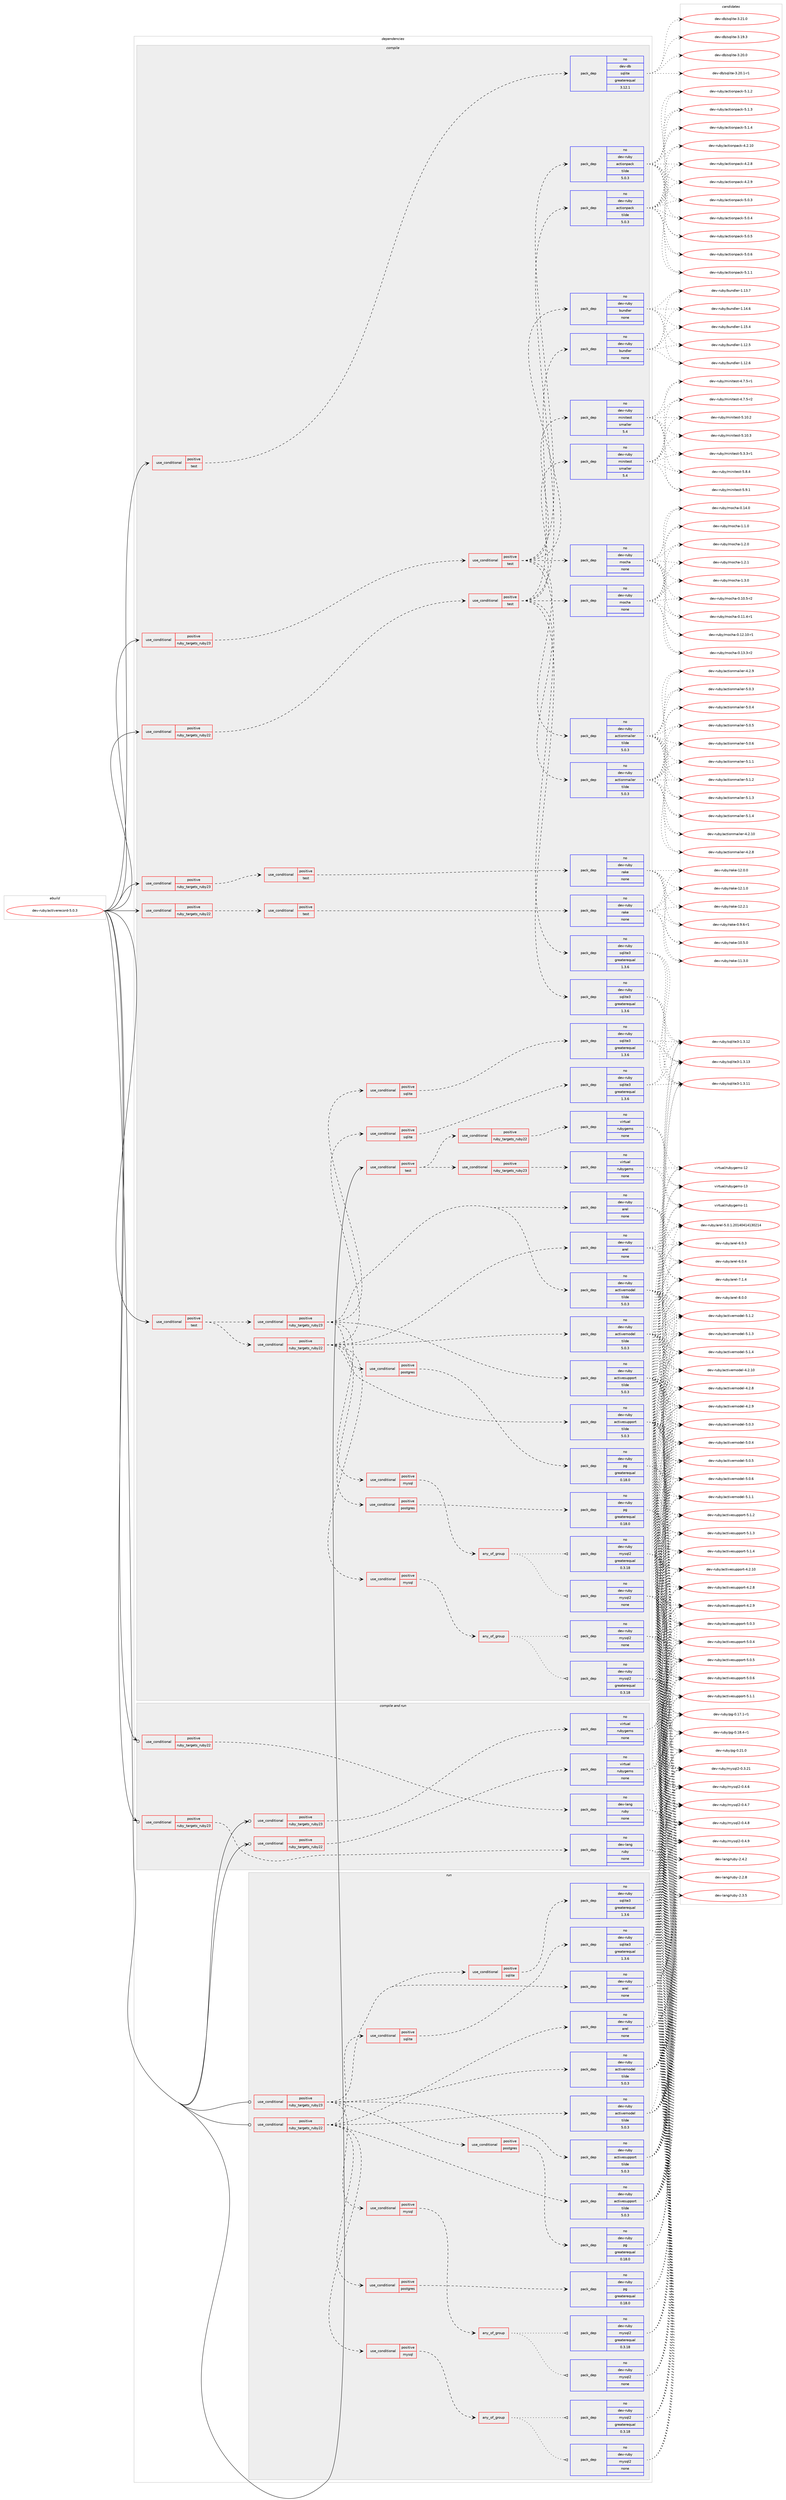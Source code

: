 digraph prolog {

# *************
# Graph options
# *************

newrank=true;
concentrate=true;
compound=true;
graph [rankdir=LR,fontname=Helvetica,fontsize=10,ranksep=1.5];#, ranksep=2.5, nodesep=0.2];
edge  [arrowhead=vee];
node  [fontname=Helvetica,fontsize=10];

# **********
# The ebuild
# **********

subgraph cluster_leftcol {
color=gray;
rank=same;
label=<<i>ebuild</i>>;
id [label="dev-ruby/activerecord-5.0.3", color=red, width=4, href="../dev-ruby/activerecord-5.0.3.svg"];
}

# ****************
# The dependencies
# ****************

subgraph cluster_midcol {
color=gray;
label=<<i>dependencies</i>>;
subgraph cluster_compile {
fillcolor="#eeeeee";
style=filled;
label=<<i>compile</i>>;
subgraph cond50202 {
dependency224940 [label=<<TABLE BORDER="0" CELLBORDER="1" CELLSPACING="0" CELLPADDING="4"><TR><TD ROWSPAN="3" CELLPADDING="10">use_conditional</TD></TR><TR><TD>positive</TD></TR><TR><TD>ruby_targets_ruby22</TD></TR></TABLE>>, shape=none, color=red];
subgraph cond50203 {
dependency224941 [label=<<TABLE BORDER="0" CELLBORDER="1" CELLSPACING="0" CELLPADDING="4"><TR><TD ROWSPAN="3" CELLPADDING="10">use_conditional</TD></TR><TR><TD>positive</TD></TR><TR><TD>test</TD></TR></TABLE>>, shape=none, color=red];
subgraph pack170724 {
dependency224942 [label=<<TABLE BORDER="0" CELLBORDER="1" CELLSPACING="0" CELLPADDING="4" WIDTH="220"><TR><TD ROWSPAN="6" CELLPADDING="30">pack_dep</TD></TR><TR><TD WIDTH="110">no</TD></TR><TR><TD>dev-ruby</TD></TR><TR><TD>bundler</TD></TR><TR><TD>none</TD></TR><TR><TD></TD></TR></TABLE>>, shape=none, color=blue];
}
dependency224941:e -> dependency224942:w [weight=20,style="dashed",arrowhead="vee"];
subgraph pack170725 {
dependency224943 [label=<<TABLE BORDER="0" CELLBORDER="1" CELLSPACING="0" CELLPADDING="4" WIDTH="220"><TR><TD ROWSPAN="6" CELLPADDING="30">pack_dep</TD></TR><TR><TD WIDTH="110">no</TD></TR><TR><TD>dev-ruby</TD></TR><TR><TD>actionpack</TD></TR><TR><TD>tilde</TD></TR><TR><TD>5.0.3</TD></TR></TABLE>>, shape=none, color=blue];
}
dependency224941:e -> dependency224943:w [weight=20,style="dashed",arrowhead="vee"];
subgraph pack170726 {
dependency224944 [label=<<TABLE BORDER="0" CELLBORDER="1" CELLSPACING="0" CELLPADDING="4" WIDTH="220"><TR><TD ROWSPAN="6" CELLPADDING="30">pack_dep</TD></TR><TR><TD WIDTH="110">no</TD></TR><TR><TD>dev-ruby</TD></TR><TR><TD>actionmailer</TD></TR><TR><TD>tilde</TD></TR><TR><TD>5.0.3</TD></TR></TABLE>>, shape=none, color=blue];
}
dependency224941:e -> dependency224944:w [weight=20,style="dashed",arrowhead="vee"];
subgraph pack170727 {
dependency224945 [label=<<TABLE BORDER="0" CELLBORDER="1" CELLSPACING="0" CELLPADDING="4" WIDTH="220"><TR><TD ROWSPAN="6" CELLPADDING="30">pack_dep</TD></TR><TR><TD WIDTH="110">no</TD></TR><TR><TD>dev-ruby</TD></TR><TR><TD>sqlite3</TD></TR><TR><TD>greaterequal</TD></TR><TR><TD>1.3.6</TD></TR></TABLE>>, shape=none, color=blue];
}
dependency224941:e -> dependency224945:w [weight=20,style="dashed",arrowhead="vee"];
subgraph pack170728 {
dependency224946 [label=<<TABLE BORDER="0" CELLBORDER="1" CELLSPACING="0" CELLPADDING="4" WIDTH="220"><TR><TD ROWSPAN="6" CELLPADDING="30">pack_dep</TD></TR><TR><TD WIDTH="110">no</TD></TR><TR><TD>dev-ruby</TD></TR><TR><TD>mocha</TD></TR><TR><TD>none</TD></TR><TR><TD></TD></TR></TABLE>>, shape=none, color=blue];
}
dependency224941:e -> dependency224946:w [weight=20,style="dashed",arrowhead="vee"];
subgraph pack170729 {
dependency224947 [label=<<TABLE BORDER="0" CELLBORDER="1" CELLSPACING="0" CELLPADDING="4" WIDTH="220"><TR><TD ROWSPAN="6" CELLPADDING="30">pack_dep</TD></TR><TR><TD WIDTH="110">no</TD></TR><TR><TD>dev-ruby</TD></TR><TR><TD>minitest</TD></TR><TR><TD>smaller</TD></TR><TR><TD>5.4</TD></TR></TABLE>>, shape=none, color=blue];
}
dependency224941:e -> dependency224947:w [weight=20,style="dashed",arrowhead="vee"];
}
dependency224940:e -> dependency224941:w [weight=20,style="dashed",arrowhead="vee"];
}
id:e -> dependency224940:w [weight=20,style="solid",arrowhead="vee"];
subgraph cond50204 {
dependency224948 [label=<<TABLE BORDER="0" CELLBORDER="1" CELLSPACING="0" CELLPADDING="4"><TR><TD ROWSPAN="3" CELLPADDING="10">use_conditional</TD></TR><TR><TD>positive</TD></TR><TR><TD>ruby_targets_ruby22</TD></TR></TABLE>>, shape=none, color=red];
subgraph cond50205 {
dependency224949 [label=<<TABLE BORDER="0" CELLBORDER="1" CELLSPACING="0" CELLPADDING="4"><TR><TD ROWSPAN="3" CELLPADDING="10">use_conditional</TD></TR><TR><TD>positive</TD></TR><TR><TD>test</TD></TR></TABLE>>, shape=none, color=red];
subgraph pack170730 {
dependency224950 [label=<<TABLE BORDER="0" CELLBORDER="1" CELLSPACING="0" CELLPADDING="4" WIDTH="220"><TR><TD ROWSPAN="6" CELLPADDING="30">pack_dep</TD></TR><TR><TD WIDTH="110">no</TD></TR><TR><TD>dev-ruby</TD></TR><TR><TD>rake</TD></TR><TR><TD>none</TD></TR><TR><TD></TD></TR></TABLE>>, shape=none, color=blue];
}
dependency224949:e -> dependency224950:w [weight=20,style="dashed",arrowhead="vee"];
}
dependency224948:e -> dependency224949:w [weight=20,style="dashed",arrowhead="vee"];
}
id:e -> dependency224948:w [weight=20,style="solid",arrowhead="vee"];
subgraph cond50206 {
dependency224951 [label=<<TABLE BORDER="0" CELLBORDER="1" CELLSPACING="0" CELLPADDING="4"><TR><TD ROWSPAN="3" CELLPADDING="10">use_conditional</TD></TR><TR><TD>positive</TD></TR><TR><TD>ruby_targets_ruby23</TD></TR></TABLE>>, shape=none, color=red];
subgraph cond50207 {
dependency224952 [label=<<TABLE BORDER="0" CELLBORDER="1" CELLSPACING="0" CELLPADDING="4"><TR><TD ROWSPAN="3" CELLPADDING="10">use_conditional</TD></TR><TR><TD>positive</TD></TR><TR><TD>test</TD></TR></TABLE>>, shape=none, color=red];
subgraph pack170731 {
dependency224953 [label=<<TABLE BORDER="0" CELLBORDER="1" CELLSPACING="0" CELLPADDING="4" WIDTH="220"><TR><TD ROWSPAN="6" CELLPADDING="30">pack_dep</TD></TR><TR><TD WIDTH="110">no</TD></TR><TR><TD>dev-ruby</TD></TR><TR><TD>bundler</TD></TR><TR><TD>none</TD></TR><TR><TD></TD></TR></TABLE>>, shape=none, color=blue];
}
dependency224952:e -> dependency224953:w [weight=20,style="dashed",arrowhead="vee"];
subgraph pack170732 {
dependency224954 [label=<<TABLE BORDER="0" CELLBORDER="1" CELLSPACING="0" CELLPADDING="4" WIDTH="220"><TR><TD ROWSPAN="6" CELLPADDING="30">pack_dep</TD></TR><TR><TD WIDTH="110">no</TD></TR><TR><TD>dev-ruby</TD></TR><TR><TD>actionpack</TD></TR><TR><TD>tilde</TD></TR><TR><TD>5.0.3</TD></TR></TABLE>>, shape=none, color=blue];
}
dependency224952:e -> dependency224954:w [weight=20,style="dashed",arrowhead="vee"];
subgraph pack170733 {
dependency224955 [label=<<TABLE BORDER="0" CELLBORDER="1" CELLSPACING="0" CELLPADDING="4" WIDTH="220"><TR><TD ROWSPAN="6" CELLPADDING="30">pack_dep</TD></TR><TR><TD WIDTH="110">no</TD></TR><TR><TD>dev-ruby</TD></TR><TR><TD>actionmailer</TD></TR><TR><TD>tilde</TD></TR><TR><TD>5.0.3</TD></TR></TABLE>>, shape=none, color=blue];
}
dependency224952:e -> dependency224955:w [weight=20,style="dashed",arrowhead="vee"];
subgraph pack170734 {
dependency224956 [label=<<TABLE BORDER="0" CELLBORDER="1" CELLSPACING="0" CELLPADDING="4" WIDTH="220"><TR><TD ROWSPAN="6" CELLPADDING="30">pack_dep</TD></TR><TR><TD WIDTH="110">no</TD></TR><TR><TD>dev-ruby</TD></TR><TR><TD>sqlite3</TD></TR><TR><TD>greaterequal</TD></TR><TR><TD>1.3.6</TD></TR></TABLE>>, shape=none, color=blue];
}
dependency224952:e -> dependency224956:w [weight=20,style="dashed",arrowhead="vee"];
subgraph pack170735 {
dependency224957 [label=<<TABLE BORDER="0" CELLBORDER="1" CELLSPACING="0" CELLPADDING="4" WIDTH="220"><TR><TD ROWSPAN="6" CELLPADDING="30">pack_dep</TD></TR><TR><TD WIDTH="110">no</TD></TR><TR><TD>dev-ruby</TD></TR><TR><TD>mocha</TD></TR><TR><TD>none</TD></TR><TR><TD></TD></TR></TABLE>>, shape=none, color=blue];
}
dependency224952:e -> dependency224957:w [weight=20,style="dashed",arrowhead="vee"];
subgraph pack170736 {
dependency224958 [label=<<TABLE BORDER="0" CELLBORDER="1" CELLSPACING="0" CELLPADDING="4" WIDTH="220"><TR><TD ROWSPAN="6" CELLPADDING="30">pack_dep</TD></TR><TR><TD WIDTH="110">no</TD></TR><TR><TD>dev-ruby</TD></TR><TR><TD>minitest</TD></TR><TR><TD>smaller</TD></TR><TR><TD>5.4</TD></TR></TABLE>>, shape=none, color=blue];
}
dependency224952:e -> dependency224958:w [weight=20,style="dashed",arrowhead="vee"];
}
dependency224951:e -> dependency224952:w [weight=20,style="dashed",arrowhead="vee"];
}
id:e -> dependency224951:w [weight=20,style="solid",arrowhead="vee"];
subgraph cond50208 {
dependency224959 [label=<<TABLE BORDER="0" CELLBORDER="1" CELLSPACING="0" CELLPADDING="4"><TR><TD ROWSPAN="3" CELLPADDING="10">use_conditional</TD></TR><TR><TD>positive</TD></TR><TR><TD>ruby_targets_ruby23</TD></TR></TABLE>>, shape=none, color=red];
subgraph cond50209 {
dependency224960 [label=<<TABLE BORDER="0" CELLBORDER="1" CELLSPACING="0" CELLPADDING="4"><TR><TD ROWSPAN="3" CELLPADDING="10">use_conditional</TD></TR><TR><TD>positive</TD></TR><TR><TD>test</TD></TR></TABLE>>, shape=none, color=red];
subgraph pack170737 {
dependency224961 [label=<<TABLE BORDER="0" CELLBORDER="1" CELLSPACING="0" CELLPADDING="4" WIDTH="220"><TR><TD ROWSPAN="6" CELLPADDING="30">pack_dep</TD></TR><TR><TD WIDTH="110">no</TD></TR><TR><TD>dev-ruby</TD></TR><TR><TD>rake</TD></TR><TR><TD>none</TD></TR><TR><TD></TD></TR></TABLE>>, shape=none, color=blue];
}
dependency224960:e -> dependency224961:w [weight=20,style="dashed",arrowhead="vee"];
}
dependency224959:e -> dependency224960:w [weight=20,style="dashed",arrowhead="vee"];
}
id:e -> dependency224959:w [weight=20,style="solid",arrowhead="vee"];
subgraph cond50210 {
dependency224962 [label=<<TABLE BORDER="0" CELLBORDER="1" CELLSPACING="0" CELLPADDING="4"><TR><TD ROWSPAN="3" CELLPADDING="10">use_conditional</TD></TR><TR><TD>positive</TD></TR><TR><TD>test</TD></TR></TABLE>>, shape=none, color=red];
subgraph cond50211 {
dependency224963 [label=<<TABLE BORDER="0" CELLBORDER="1" CELLSPACING="0" CELLPADDING="4"><TR><TD ROWSPAN="3" CELLPADDING="10">use_conditional</TD></TR><TR><TD>positive</TD></TR><TR><TD>ruby_targets_ruby22</TD></TR></TABLE>>, shape=none, color=red];
subgraph pack170738 {
dependency224964 [label=<<TABLE BORDER="0" CELLBORDER="1" CELLSPACING="0" CELLPADDING="4" WIDTH="220"><TR><TD ROWSPAN="6" CELLPADDING="30">pack_dep</TD></TR><TR><TD WIDTH="110">no</TD></TR><TR><TD>dev-ruby</TD></TR><TR><TD>activesupport</TD></TR><TR><TD>tilde</TD></TR><TR><TD>5.0.3</TD></TR></TABLE>>, shape=none, color=blue];
}
dependency224963:e -> dependency224964:w [weight=20,style="dashed",arrowhead="vee"];
subgraph pack170739 {
dependency224965 [label=<<TABLE BORDER="0" CELLBORDER="1" CELLSPACING="0" CELLPADDING="4" WIDTH="220"><TR><TD ROWSPAN="6" CELLPADDING="30">pack_dep</TD></TR><TR><TD WIDTH="110">no</TD></TR><TR><TD>dev-ruby</TD></TR><TR><TD>activemodel</TD></TR><TR><TD>tilde</TD></TR><TR><TD>5.0.3</TD></TR></TABLE>>, shape=none, color=blue];
}
dependency224963:e -> dependency224965:w [weight=20,style="dashed",arrowhead="vee"];
subgraph pack170740 {
dependency224966 [label=<<TABLE BORDER="0" CELLBORDER="1" CELLSPACING="0" CELLPADDING="4" WIDTH="220"><TR><TD ROWSPAN="6" CELLPADDING="30">pack_dep</TD></TR><TR><TD WIDTH="110">no</TD></TR><TR><TD>dev-ruby</TD></TR><TR><TD>arel</TD></TR><TR><TD>none</TD></TR><TR><TD></TD></TR></TABLE>>, shape=none, color=blue];
}
dependency224963:e -> dependency224966:w [weight=20,style="dashed",arrowhead="vee"];
subgraph cond50212 {
dependency224967 [label=<<TABLE BORDER="0" CELLBORDER="1" CELLSPACING="0" CELLPADDING="4"><TR><TD ROWSPAN="3" CELLPADDING="10">use_conditional</TD></TR><TR><TD>positive</TD></TR><TR><TD>sqlite</TD></TR></TABLE>>, shape=none, color=red];
subgraph pack170741 {
dependency224968 [label=<<TABLE BORDER="0" CELLBORDER="1" CELLSPACING="0" CELLPADDING="4" WIDTH="220"><TR><TD ROWSPAN="6" CELLPADDING="30">pack_dep</TD></TR><TR><TD WIDTH="110">no</TD></TR><TR><TD>dev-ruby</TD></TR><TR><TD>sqlite3</TD></TR><TR><TD>greaterequal</TD></TR><TR><TD>1.3.6</TD></TR></TABLE>>, shape=none, color=blue];
}
dependency224967:e -> dependency224968:w [weight=20,style="dashed",arrowhead="vee"];
}
dependency224963:e -> dependency224967:w [weight=20,style="dashed",arrowhead="vee"];
subgraph cond50213 {
dependency224969 [label=<<TABLE BORDER="0" CELLBORDER="1" CELLSPACING="0" CELLPADDING="4"><TR><TD ROWSPAN="3" CELLPADDING="10">use_conditional</TD></TR><TR><TD>positive</TD></TR><TR><TD>mysql</TD></TR></TABLE>>, shape=none, color=red];
subgraph any3968 {
dependency224970 [label=<<TABLE BORDER="0" CELLBORDER="1" CELLSPACING="0" CELLPADDING="4"><TR><TD CELLPADDING="10">any_of_group</TD></TR></TABLE>>, shape=none, color=red];subgraph pack170742 {
dependency224971 [label=<<TABLE BORDER="0" CELLBORDER="1" CELLSPACING="0" CELLPADDING="4" WIDTH="220"><TR><TD ROWSPAN="6" CELLPADDING="30">pack_dep</TD></TR><TR><TD WIDTH="110">no</TD></TR><TR><TD>dev-ruby</TD></TR><TR><TD>mysql2</TD></TR><TR><TD>none</TD></TR><TR><TD></TD></TR></TABLE>>, shape=none, color=blue];
}
dependency224970:e -> dependency224971:w [weight=20,style="dotted",arrowhead="oinv"];
subgraph pack170743 {
dependency224972 [label=<<TABLE BORDER="0" CELLBORDER="1" CELLSPACING="0" CELLPADDING="4" WIDTH="220"><TR><TD ROWSPAN="6" CELLPADDING="30">pack_dep</TD></TR><TR><TD WIDTH="110">no</TD></TR><TR><TD>dev-ruby</TD></TR><TR><TD>mysql2</TD></TR><TR><TD>greaterequal</TD></TR><TR><TD>0.3.18</TD></TR></TABLE>>, shape=none, color=blue];
}
dependency224970:e -> dependency224972:w [weight=20,style="dotted",arrowhead="oinv"];
}
dependency224969:e -> dependency224970:w [weight=20,style="dashed",arrowhead="vee"];
}
dependency224963:e -> dependency224969:w [weight=20,style="dashed",arrowhead="vee"];
subgraph cond50214 {
dependency224973 [label=<<TABLE BORDER="0" CELLBORDER="1" CELLSPACING="0" CELLPADDING="4"><TR><TD ROWSPAN="3" CELLPADDING="10">use_conditional</TD></TR><TR><TD>positive</TD></TR><TR><TD>postgres</TD></TR></TABLE>>, shape=none, color=red];
subgraph pack170744 {
dependency224974 [label=<<TABLE BORDER="0" CELLBORDER="1" CELLSPACING="0" CELLPADDING="4" WIDTH="220"><TR><TD ROWSPAN="6" CELLPADDING="30">pack_dep</TD></TR><TR><TD WIDTH="110">no</TD></TR><TR><TD>dev-ruby</TD></TR><TR><TD>pg</TD></TR><TR><TD>greaterequal</TD></TR><TR><TD>0.18.0</TD></TR></TABLE>>, shape=none, color=blue];
}
dependency224973:e -> dependency224974:w [weight=20,style="dashed",arrowhead="vee"];
}
dependency224963:e -> dependency224973:w [weight=20,style="dashed",arrowhead="vee"];
}
dependency224962:e -> dependency224963:w [weight=20,style="dashed",arrowhead="vee"];
subgraph cond50215 {
dependency224975 [label=<<TABLE BORDER="0" CELLBORDER="1" CELLSPACING="0" CELLPADDING="4"><TR><TD ROWSPAN="3" CELLPADDING="10">use_conditional</TD></TR><TR><TD>positive</TD></TR><TR><TD>ruby_targets_ruby23</TD></TR></TABLE>>, shape=none, color=red];
subgraph pack170745 {
dependency224976 [label=<<TABLE BORDER="0" CELLBORDER="1" CELLSPACING="0" CELLPADDING="4" WIDTH="220"><TR><TD ROWSPAN="6" CELLPADDING="30">pack_dep</TD></TR><TR><TD WIDTH="110">no</TD></TR><TR><TD>dev-ruby</TD></TR><TR><TD>activesupport</TD></TR><TR><TD>tilde</TD></TR><TR><TD>5.0.3</TD></TR></TABLE>>, shape=none, color=blue];
}
dependency224975:e -> dependency224976:w [weight=20,style="dashed",arrowhead="vee"];
subgraph pack170746 {
dependency224977 [label=<<TABLE BORDER="0" CELLBORDER="1" CELLSPACING="0" CELLPADDING="4" WIDTH="220"><TR><TD ROWSPAN="6" CELLPADDING="30">pack_dep</TD></TR><TR><TD WIDTH="110">no</TD></TR><TR><TD>dev-ruby</TD></TR><TR><TD>activemodel</TD></TR><TR><TD>tilde</TD></TR><TR><TD>5.0.3</TD></TR></TABLE>>, shape=none, color=blue];
}
dependency224975:e -> dependency224977:w [weight=20,style="dashed",arrowhead="vee"];
subgraph pack170747 {
dependency224978 [label=<<TABLE BORDER="0" CELLBORDER="1" CELLSPACING="0" CELLPADDING="4" WIDTH="220"><TR><TD ROWSPAN="6" CELLPADDING="30">pack_dep</TD></TR><TR><TD WIDTH="110">no</TD></TR><TR><TD>dev-ruby</TD></TR><TR><TD>arel</TD></TR><TR><TD>none</TD></TR><TR><TD></TD></TR></TABLE>>, shape=none, color=blue];
}
dependency224975:e -> dependency224978:w [weight=20,style="dashed",arrowhead="vee"];
subgraph cond50216 {
dependency224979 [label=<<TABLE BORDER="0" CELLBORDER="1" CELLSPACING="0" CELLPADDING="4"><TR><TD ROWSPAN="3" CELLPADDING="10">use_conditional</TD></TR><TR><TD>positive</TD></TR><TR><TD>sqlite</TD></TR></TABLE>>, shape=none, color=red];
subgraph pack170748 {
dependency224980 [label=<<TABLE BORDER="0" CELLBORDER="1" CELLSPACING="0" CELLPADDING="4" WIDTH="220"><TR><TD ROWSPAN="6" CELLPADDING="30">pack_dep</TD></TR><TR><TD WIDTH="110">no</TD></TR><TR><TD>dev-ruby</TD></TR><TR><TD>sqlite3</TD></TR><TR><TD>greaterequal</TD></TR><TR><TD>1.3.6</TD></TR></TABLE>>, shape=none, color=blue];
}
dependency224979:e -> dependency224980:w [weight=20,style="dashed",arrowhead="vee"];
}
dependency224975:e -> dependency224979:w [weight=20,style="dashed",arrowhead="vee"];
subgraph cond50217 {
dependency224981 [label=<<TABLE BORDER="0" CELLBORDER="1" CELLSPACING="0" CELLPADDING="4"><TR><TD ROWSPAN="3" CELLPADDING="10">use_conditional</TD></TR><TR><TD>positive</TD></TR><TR><TD>mysql</TD></TR></TABLE>>, shape=none, color=red];
subgraph any3969 {
dependency224982 [label=<<TABLE BORDER="0" CELLBORDER="1" CELLSPACING="0" CELLPADDING="4"><TR><TD CELLPADDING="10">any_of_group</TD></TR></TABLE>>, shape=none, color=red];subgraph pack170749 {
dependency224983 [label=<<TABLE BORDER="0" CELLBORDER="1" CELLSPACING="0" CELLPADDING="4" WIDTH="220"><TR><TD ROWSPAN="6" CELLPADDING="30">pack_dep</TD></TR><TR><TD WIDTH="110">no</TD></TR><TR><TD>dev-ruby</TD></TR><TR><TD>mysql2</TD></TR><TR><TD>none</TD></TR><TR><TD></TD></TR></TABLE>>, shape=none, color=blue];
}
dependency224982:e -> dependency224983:w [weight=20,style="dotted",arrowhead="oinv"];
subgraph pack170750 {
dependency224984 [label=<<TABLE BORDER="0" CELLBORDER="1" CELLSPACING="0" CELLPADDING="4" WIDTH="220"><TR><TD ROWSPAN="6" CELLPADDING="30">pack_dep</TD></TR><TR><TD WIDTH="110">no</TD></TR><TR><TD>dev-ruby</TD></TR><TR><TD>mysql2</TD></TR><TR><TD>greaterequal</TD></TR><TR><TD>0.3.18</TD></TR></TABLE>>, shape=none, color=blue];
}
dependency224982:e -> dependency224984:w [weight=20,style="dotted",arrowhead="oinv"];
}
dependency224981:e -> dependency224982:w [weight=20,style="dashed",arrowhead="vee"];
}
dependency224975:e -> dependency224981:w [weight=20,style="dashed",arrowhead="vee"];
subgraph cond50218 {
dependency224985 [label=<<TABLE BORDER="0" CELLBORDER="1" CELLSPACING="0" CELLPADDING="4"><TR><TD ROWSPAN="3" CELLPADDING="10">use_conditional</TD></TR><TR><TD>positive</TD></TR><TR><TD>postgres</TD></TR></TABLE>>, shape=none, color=red];
subgraph pack170751 {
dependency224986 [label=<<TABLE BORDER="0" CELLBORDER="1" CELLSPACING="0" CELLPADDING="4" WIDTH="220"><TR><TD ROWSPAN="6" CELLPADDING="30">pack_dep</TD></TR><TR><TD WIDTH="110">no</TD></TR><TR><TD>dev-ruby</TD></TR><TR><TD>pg</TD></TR><TR><TD>greaterequal</TD></TR><TR><TD>0.18.0</TD></TR></TABLE>>, shape=none, color=blue];
}
dependency224985:e -> dependency224986:w [weight=20,style="dashed",arrowhead="vee"];
}
dependency224975:e -> dependency224985:w [weight=20,style="dashed",arrowhead="vee"];
}
dependency224962:e -> dependency224975:w [weight=20,style="dashed",arrowhead="vee"];
}
id:e -> dependency224962:w [weight=20,style="solid",arrowhead="vee"];
subgraph cond50219 {
dependency224987 [label=<<TABLE BORDER="0" CELLBORDER="1" CELLSPACING="0" CELLPADDING="4"><TR><TD ROWSPAN="3" CELLPADDING="10">use_conditional</TD></TR><TR><TD>positive</TD></TR><TR><TD>test</TD></TR></TABLE>>, shape=none, color=red];
subgraph cond50220 {
dependency224988 [label=<<TABLE BORDER="0" CELLBORDER="1" CELLSPACING="0" CELLPADDING="4"><TR><TD ROWSPAN="3" CELLPADDING="10">use_conditional</TD></TR><TR><TD>positive</TD></TR><TR><TD>ruby_targets_ruby22</TD></TR></TABLE>>, shape=none, color=red];
subgraph pack170752 {
dependency224989 [label=<<TABLE BORDER="0" CELLBORDER="1" CELLSPACING="0" CELLPADDING="4" WIDTH="220"><TR><TD ROWSPAN="6" CELLPADDING="30">pack_dep</TD></TR><TR><TD WIDTH="110">no</TD></TR><TR><TD>virtual</TD></TR><TR><TD>rubygems</TD></TR><TR><TD>none</TD></TR><TR><TD></TD></TR></TABLE>>, shape=none, color=blue];
}
dependency224988:e -> dependency224989:w [weight=20,style="dashed",arrowhead="vee"];
}
dependency224987:e -> dependency224988:w [weight=20,style="dashed",arrowhead="vee"];
subgraph cond50221 {
dependency224990 [label=<<TABLE BORDER="0" CELLBORDER="1" CELLSPACING="0" CELLPADDING="4"><TR><TD ROWSPAN="3" CELLPADDING="10">use_conditional</TD></TR><TR><TD>positive</TD></TR><TR><TD>ruby_targets_ruby23</TD></TR></TABLE>>, shape=none, color=red];
subgraph pack170753 {
dependency224991 [label=<<TABLE BORDER="0" CELLBORDER="1" CELLSPACING="0" CELLPADDING="4" WIDTH="220"><TR><TD ROWSPAN="6" CELLPADDING="30">pack_dep</TD></TR><TR><TD WIDTH="110">no</TD></TR><TR><TD>virtual</TD></TR><TR><TD>rubygems</TD></TR><TR><TD>none</TD></TR><TR><TD></TD></TR></TABLE>>, shape=none, color=blue];
}
dependency224990:e -> dependency224991:w [weight=20,style="dashed",arrowhead="vee"];
}
dependency224987:e -> dependency224990:w [weight=20,style="dashed",arrowhead="vee"];
}
id:e -> dependency224987:w [weight=20,style="solid",arrowhead="vee"];
subgraph cond50222 {
dependency224992 [label=<<TABLE BORDER="0" CELLBORDER="1" CELLSPACING="0" CELLPADDING="4"><TR><TD ROWSPAN="3" CELLPADDING="10">use_conditional</TD></TR><TR><TD>positive</TD></TR><TR><TD>test</TD></TR></TABLE>>, shape=none, color=red];
subgraph pack170754 {
dependency224993 [label=<<TABLE BORDER="0" CELLBORDER="1" CELLSPACING="0" CELLPADDING="4" WIDTH="220"><TR><TD ROWSPAN="6" CELLPADDING="30">pack_dep</TD></TR><TR><TD WIDTH="110">no</TD></TR><TR><TD>dev-db</TD></TR><TR><TD>sqlite</TD></TR><TR><TD>greaterequal</TD></TR><TR><TD>3.12.1</TD></TR></TABLE>>, shape=none, color=blue];
}
dependency224992:e -> dependency224993:w [weight=20,style="dashed",arrowhead="vee"];
}
id:e -> dependency224992:w [weight=20,style="solid",arrowhead="vee"];
}
subgraph cluster_compileandrun {
fillcolor="#eeeeee";
style=filled;
label=<<i>compile and run</i>>;
subgraph cond50223 {
dependency224994 [label=<<TABLE BORDER="0" CELLBORDER="1" CELLSPACING="0" CELLPADDING="4"><TR><TD ROWSPAN="3" CELLPADDING="10">use_conditional</TD></TR><TR><TD>positive</TD></TR><TR><TD>ruby_targets_ruby22</TD></TR></TABLE>>, shape=none, color=red];
subgraph pack170755 {
dependency224995 [label=<<TABLE BORDER="0" CELLBORDER="1" CELLSPACING="0" CELLPADDING="4" WIDTH="220"><TR><TD ROWSPAN="6" CELLPADDING="30">pack_dep</TD></TR><TR><TD WIDTH="110">no</TD></TR><TR><TD>dev-lang</TD></TR><TR><TD>ruby</TD></TR><TR><TD>none</TD></TR><TR><TD></TD></TR></TABLE>>, shape=none, color=blue];
}
dependency224994:e -> dependency224995:w [weight=20,style="dashed",arrowhead="vee"];
}
id:e -> dependency224994:w [weight=20,style="solid",arrowhead="odotvee"];
subgraph cond50224 {
dependency224996 [label=<<TABLE BORDER="0" CELLBORDER="1" CELLSPACING="0" CELLPADDING="4"><TR><TD ROWSPAN="3" CELLPADDING="10">use_conditional</TD></TR><TR><TD>positive</TD></TR><TR><TD>ruby_targets_ruby22</TD></TR></TABLE>>, shape=none, color=red];
subgraph pack170756 {
dependency224997 [label=<<TABLE BORDER="0" CELLBORDER="1" CELLSPACING="0" CELLPADDING="4" WIDTH="220"><TR><TD ROWSPAN="6" CELLPADDING="30">pack_dep</TD></TR><TR><TD WIDTH="110">no</TD></TR><TR><TD>virtual</TD></TR><TR><TD>rubygems</TD></TR><TR><TD>none</TD></TR><TR><TD></TD></TR></TABLE>>, shape=none, color=blue];
}
dependency224996:e -> dependency224997:w [weight=20,style="dashed",arrowhead="vee"];
}
id:e -> dependency224996:w [weight=20,style="solid",arrowhead="odotvee"];
subgraph cond50225 {
dependency224998 [label=<<TABLE BORDER="0" CELLBORDER="1" CELLSPACING="0" CELLPADDING="4"><TR><TD ROWSPAN="3" CELLPADDING="10">use_conditional</TD></TR><TR><TD>positive</TD></TR><TR><TD>ruby_targets_ruby23</TD></TR></TABLE>>, shape=none, color=red];
subgraph pack170757 {
dependency224999 [label=<<TABLE BORDER="0" CELLBORDER="1" CELLSPACING="0" CELLPADDING="4" WIDTH="220"><TR><TD ROWSPAN="6" CELLPADDING="30">pack_dep</TD></TR><TR><TD WIDTH="110">no</TD></TR><TR><TD>dev-lang</TD></TR><TR><TD>ruby</TD></TR><TR><TD>none</TD></TR><TR><TD></TD></TR></TABLE>>, shape=none, color=blue];
}
dependency224998:e -> dependency224999:w [weight=20,style="dashed",arrowhead="vee"];
}
id:e -> dependency224998:w [weight=20,style="solid",arrowhead="odotvee"];
subgraph cond50226 {
dependency225000 [label=<<TABLE BORDER="0" CELLBORDER="1" CELLSPACING="0" CELLPADDING="4"><TR><TD ROWSPAN="3" CELLPADDING="10">use_conditional</TD></TR><TR><TD>positive</TD></TR><TR><TD>ruby_targets_ruby23</TD></TR></TABLE>>, shape=none, color=red];
subgraph pack170758 {
dependency225001 [label=<<TABLE BORDER="0" CELLBORDER="1" CELLSPACING="0" CELLPADDING="4" WIDTH="220"><TR><TD ROWSPAN="6" CELLPADDING="30">pack_dep</TD></TR><TR><TD WIDTH="110">no</TD></TR><TR><TD>virtual</TD></TR><TR><TD>rubygems</TD></TR><TR><TD>none</TD></TR><TR><TD></TD></TR></TABLE>>, shape=none, color=blue];
}
dependency225000:e -> dependency225001:w [weight=20,style="dashed",arrowhead="vee"];
}
id:e -> dependency225000:w [weight=20,style="solid",arrowhead="odotvee"];
}
subgraph cluster_run {
fillcolor="#eeeeee";
style=filled;
label=<<i>run</i>>;
subgraph cond50227 {
dependency225002 [label=<<TABLE BORDER="0" CELLBORDER="1" CELLSPACING="0" CELLPADDING="4"><TR><TD ROWSPAN="3" CELLPADDING="10">use_conditional</TD></TR><TR><TD>positive</TD></TR><TR><TD>ruby_targets_ruby22</TD></TR></TABLE>>, shape=none, color=red];
subgraph pack170759 {
dependency225003 [label=<<TABLE BORDER="0" CELLBORDER="1" CELLSPACING="0" CELLPADDING="4" WIDTH="220"><TR><TD ROWSPAN="6" CELLPADDING="30">pack_dep</TD></TR><TR><TD WIDTH="110">no</TD></TR><TR><TD>dev-ruby</TD></TR><TR><TD>activesupport</TD></TR><TR><TD>tilde</TD></TR><TR><TD>5.0.3</TD></TR></TABLE>>, shape=none, color=blue];
}
dependency225002:e -> dependency225003:w [weight=20,style="dashed",arrowhead="vee"];
subgraph pack170760 {
dependency225004 [label=<<TABLE BORDER="0" CELLBORDER="1" CELLSPACING="0" CELLPADDING="4" WIDTH="220"><TR><TD ROWSPAN="6" CELLPADDING="30">pack_dep</TD></TR><TR><TD WIDTH="110">no</TD></TR><TR><TD>dev-ruby</TD></TR><TR><TD>activemodel</TD></TR><TR><TD>tilde</TD></TR><TR><TD>5.0.3</TD></TR></TABLE>>, shape=none, color=blue];
}
dependency225002:e -> dependency225004:w [weight=20,style="dashed",arrowhead="vee"];
subgraph pack170761 {
dependency225005 [label=<<TABLE BORDER="0" CELLBORDER="1" CELLSPACING="0" CELLPADDING="4" WIDTH="220"><TR><TD ROWSPAN="6" CELLPADDING="30">pack_dep</TD></TR><TR><TD WIDTH="110">no</TD></TR><TR><TD>dev-ruby</TD></TR><TR><TD>arel</TD></TR><TR><TD>none</TD></TR><TR><TD></TD></TR></TABLE>>, shape=none, color=blue];
}
dependency225002:e -> dependency225005:w [weight=20,style="dashed",arrowhead="vee"];
subgraph cond50228 {
dependency225006 [label=<<TABLE BORDER="0" CELLBORDER="1" CELLSPACING="0" CELLPADDING="4"><TR><TD ROWSPAN="3" CELLPADDING="10">use_conditional</TD></TR><TR><TD>positive</TD></TR><TR><TD>sqlite</TD></TR></TABLE>>, shape=none, color=red];
subgraph pack170762 {
dependency225007 [label=<<TABLE BORDER="0" CELLBORDER="1" CELLSPACING="0" CELLPADDING="4" WIDTH="220"><TR><TD ROWSPAN="6" CELLPADDING="30">pack_dep</TD></TR><TR><TD WIDTH="110">no</TD></TR><TR><TD>dev-ruby</TD></TR><TR><TD>sqlite3</TD></TR><TR><TD>greaterequal</TD></TR><TR><TD>1.3.6</TD></TR></TABLE>>, shape=none, color=blue];
}
dependency225006:e -> dependency225007:w [weight=20,style="dashed",arrowhead="vee"];
}
dependency225002:e -> dependency225006:w [weight=20,style="dashed",arrowhead="vee"];
subgraph cond50229 {
dependency225008 [label=<<TABLE BORDER="0" CELLBORDER="1" CELLSPACING="0" CELLPADDING="4"><TR><TD ROWSPAN="3" CELLPADDING="10">use_conditional</TD></TR><TR><TD>positive</TD></TR><TR><TD>mysql</TD></TR></TABLE>>, shape=none, color=red];
subgraph any3970 {
dependency225009 [label=<<TABLE BORDER="0" CELLBORDER="1" CELLSPACING="0" CELLPADDING="4"><TR><TD CELLPADDING="10">any_of_group</TD></TR></TABLE>>, shape=none, color=red];subgraph pack170763 {
dependency225010 [label=<<TABLE BORDER="0" CELLBORDER="1" CELLSPACING="0" CELLPADDING="4" WIDTH="220"><TR><TD ROWSPAN="6" CELLPADDING="30">pack_dep</TD></TR><TR><TD WIDTH="110">no</TD></TR><TR><TD>dev-ruby</TD></TR><TR><TD>mysql2</TD></TR><TR><TD>none</TD></TR><TR><TD></TD></TR></TABLE>>, shape=none, color=blue];
}
dependency225009:e -> dependency225010:w [weight=20,style="dotted",arrowhead="oinv"];
subgraph pack170764 {
dependency225011 [label=<<TABLE BORDER="0" CELLBORDER="1" CELLSPACING="0" CELLPADDING="4" WIDTH="220"><TR><TD ROWSPAN="6" CELLPADDING="30">pack_dep</TD></TR><TR><TD WIDTH="110">no</TD></TR><TR><TD>dev-ruby</TD></TR><TR><TD>mysql2</TD></TR><TR><TD>greaterequal</TD></TR><TR><TD>0.3.18</TD></TR></TABLE>>, shape=none, color=blue];
}
dependency225009:e -> dependency225011:w [weight=20,style="dotted",arrowhead="oinv"];
}
dependency225008:e -> dependency225009:w [weight=20,style="dashed",arrowhead="vee"];
}
dependency225002:e -> dependency225008:w [weight=20,style="dashed",arrowhead="vee"];
subgraph cond50230 {
dependency225012 [label=<<TABLE BORDER="0" CELLBORDER="1" CELLSPACING="0" CELLPADDING="4"><TR><TD ROWSPAN="3" CELLPADDING="10">use_conditional</TD></TR><TR><TD>positive</TD></TR><TR><TD>postgres</TD></TR></TABLE>>, shape=none, color=red];
subgraph pack170765 {
dependency225013 [label=<<TABLE BORDER="0" CELLBORDER="1" CELLSPACING="0" CELLPADDING="4" WIDTH="220"><TR><TD ROWSPAN="6" CELLPADDING="30">pack_dep</TD></TR><TR><TD WIDTH="110">no</TD></TR><TR><TD>dev-ruby</TD></TR><TR><TD>pg</TD></TR><TR><TD>greaterequal</TD></TR><TR><TD>0.18.0</TD></TR></TABLE>>, shape=none, color=blue];
}
dependency225012:e -> dependency225013:w [weight=20,style="dashed",arrowhead="vee"];
}
dependency225002:e -> dependency225012:w [weight=20,style="dashed",arrowhead="vee"];
}
id:e -> dependency225002:w [weight=20,style="solid",arrowhead="odot"];
subgraph cond50231 {
dependency225014 [label=<<TABLE BORDER="0" CELLBORDER="1" CELLSPACING="0" CELLPADDING="4"><TR><TD ROWSPAN="3" CELLPADDING="10">use_conditional</TD></TR><TR><TD>positive</TD></TR><TR><TD>ruby_targets_ruby23</TD></TR></TABLE>>, shape=none, color=red];
subgraph pack170766 {
dependency225015 [label=<<TABLE BORDER="0" CELLBORDER="1" CELLSPACING="0" CELLPADDING="4" WIDTH="220"><TR><TD ROWSPAN="6" CELLPADDING="30">pack_dep</TD></TR><TR><TD WIDTH="110">no</TD></TR><TR><TD>dev-ruby</TD></TR><TR><TD>activesupport</TD></TR><TR><TD>tilde</TD></TR><TR><TD>5.0.3</TD></TR></TABLE>>, shape=none, color=blue];
}
dependency225014:e -> dependency225015:w [weight=20,style="dashed",arrowhead="vee"];
subgraph pack170767 {
dependency225016 [label=<<TABLE BORDER="0" CELLBORDER="1" CELLSPACING="0" CELLPADDING="4" WIDTH="220"><TR><TD ROWSPAN="6" CELLPADDING="30">pack_dep</TD></TR><TR><TD WIDTH="110">no</TD></TR><TR><TD>dev-ruby</TD></TR><TR><TD>activemodel</TD></TR><TR><TD>tilde</TD></TR><TR><TD>5.0.3</TD></TR></TABLE>>, shape=none, color=blue];
}
dependency225014:e -> dependency225016:w [weight=20,style="dashed",arrowhead="vee"];
subgraph pack170768 {
dependency225017 [label=<<TABLE BORDER="0" CELLBORDER="1" CELLSPACING="0" CELLPADDING="4" WIDTH="220"><TR><TD ROWSPAN="6" CELLPADDING="30">pack_dep</TD></TR><TR><TD WIDTH="110">no</TD></TR><TR><TD>dev-ruby</TD></TR><TR><TD>arel</TD></TR><TR><TD>none</TD></TR><TR><TD></TD></TR></TABLE>>, shape=none, color=blue];
}
dependency225014:e -> dependency225017:w [weight=20,style="dashed",arrowhead="vee"];
subgraph cond50232 {
dependency225018 [label=<<TABLE BORDER="0" CELLBORDER="1" CELLSPACING="0" CELLPADDING="4"><TR><TD ROWSPAN="3" CELLPADDING="10">use_conditional</TD></TR><TR><TD>positive</TD></TR><TR><TD>sqlite</TD></TR></TABLE>>, shape=none, color=red];
subgraph pack170769 {
dependency225019 [label=<<TABLE BORDER="0" CELLBORDER="1" CELLSPACING="0" CELLPADDING="4" WIDTH="220"><TR><TD ROWSPAN="6" CELLPADDING="30">pack_dep</TD></TR><TR><TD WIDTH="110">no</TD></TR><TR><TD>dev-ruby</TD></TR><TR><TD>sqlite3</TD></TR><TR><TD>greaterequal</TD></TR><TR><TD>1.3.6</TD></TR></TABLE>>, shape=none, color=blue];
}
dependency225018:e -> dependency225019:w [weight=20,style="dashed",arrowhead="vee"];
}
dependency225014:e -> dependency225018:w [weight=20,style="dashed",arrowhead="vee"];
subgraph cond50233 {
dependency225020 [label=<<TABLE BORDER="0" CELLBORDER="1" CELLSPACING="0" CELLPADDING="4"><TR><TD ROWSPAN="3" CELLPADDING="10">use_conditional</TD></TR><TR><TD>positive</TD></TR><TR><TD>mysql</TD></TR></TABLE>>, shape=none, color=red];
subgraph any3971 {
dependency225021 [label=<<TABLE BORDER="0" CELLBORDER="1" CELLSPACING="0" CELLPADDING="4"><TR><TD CELLPADDING="10">any_of_group</TD></TR></TABLE>>, shape=none, color=red];subgraph pack170770 {
dependency225022 [label=<<TABLE BORDER="0" CELLBORDER="1" CELLSPACING="0" CELLPADDING="4" WIDTH="220"><TR><TD ROWSPAN="6" CELLPADDING="30">pack_dep</TD></TR><TR><TD WIDTH="110">no</TD></TR><TR><TD>dev-ruby</TD></TR><TR><TD>mysql2</TD></TR><TR><TD>none</TD></TR><TR><TD></TD></TR></TABLE>>, shape=none, color=blue];
}
dependency225021:e -> dependency225022:w [weight=20,style="dotted",arrowhead="oinv"];
subgraph pack170771 {
dependency225023 [label=<<TABLE BORDER="0" CELLBORDER="1" CELLSPACING="0" CELLPADDING="4" WIDTH="220"><TR><TD ROWSPAN="6" CELLPADDING="30">pack_dep</TD></TR><TR><TD WIDTH="110">no</TD></TR><TR><TD>dev-ruby</TD></TR><TR><TD>mysql2</TD></TR><TR><TD>greaterequal</TD></TR><TR><TD>0.3.18</TD></TR></TABLE>>, shape=none, color=blue];
}
dependency225021:e -> dependency225023:w [weight=20,style="dotted",arrowhead="oinv"];
}
dependency225020:e -> dependency225021:w [weight=20,style="dashed",arrowhead="vee"];
}
dependency225014:e -> dependency225020:w [weight=20,style="dashed",arrowhead="vee"];
subgraph cond50234 {
dependency225024 [label=<<TABLE BORDER="0" CELLBORDER="1" CELLSPACING="0" CELLPADDING="4"><TR><TD ROWSPAN="3" CELLPADDING="10">use_conditional</TD></TR><TR><TD>positive</TD></TR><TR><TD>postgres</TD></TR></TABLE>>, shape=none, color=red];
subgraph pack170772 {
dependency225025 [label=<<TABLE BORDER="0" CELLBORDER="1" CELLSPACING="0" CELLPADDING="4" WIDTH="220"><TR><TD ROWSPAN="6" CELLPADDING="30">pack_dep</TD></TR><TR><TD WIDTH="110">no</TD></TR><TR><TD>dev-ruby</TD></TR><TR><TD>pg</TD></TR><TR><TD>greaterequal</TD></TR><TR><TD>0.18.0</TD></TR></TABLE>>, shape=none, color=blue];
}
dependency225024:e -> dependency225025:w [weight=20,style="dashed",arrowhead="vee"];
}
dependency225014:e -> dependency225024:w [weight=20,style="dashed",arrowhead="vee"];
}
id:e -> dependency225014:w [weight=20,style="solid",arrowhead="odot"];
}
}

# **************
# The candidates
# **************

subgraph cluster_choices {
rank=same;
color=gray;
label=<<i>candidates</i>>;

subgraph choice170724 {
color=black;
nodesep=1;
choice1001011184511411798121479811711010010810111445494649504653 [label="dev-ruby/bundler-1.12.5", color=red, width=4,href="../dev-ruby/bundler-1.12.5.svg"];
choice1001011184511411798121479811711010010810111445494649504654 [label="dev-ruby/bundler-1.12.6", color=red, width=4,href="../dev-ruby/bundler-1.12.6.svg"];
choice1001011184511411798121479811711010010810111445494649514655 [label="dev-ruby/bundler-1.13.7", color=red, width=4,href="../dev-ruby/bundler-1.13.7.svg"];
choice1001011184511411798121479811711010010810111445494649524654 [label="dev-ruby/bundler-1.14.6", color=red, width=4,href="../dev-ruby/bundler-1.14.6.svg"];
choice1001011184511411798121479811711010010810111445494649534652 [label="dev-ruby/bundler-1.15.4", color=red, width=4,href="../dev-ruby/bundler-1.15.4.svg"];
dependency224942:e -> choice1001011184511411798121479811711010010810111445494649504653:w [style=dotted,weight="100"];
dependency224942:e -> choice1001011184511411798121479811711010010810111445494649504654:w [style=dotted,weight="100"];
dependency224942:e -> choice1001011184511411798121479811711010010810111445494649514655:w [style=dotted,weight="100"];
dependency224942:e -> choice1001011184511411798121479811711010010810111445494649524654:w [style=dotted,weight="100"];
dependency224942:e -> choice1001011184511411798121479811711010010810111445494649534652:w [style=dotted,weight="100"];
}
subgraph choice170725 {
color=black;
nodesep=1;
choice1001011184511411798121479799116105111110112979910745524650464948 [label="dev-ruby/actionpack-4.2.10", color=red, width=4,href="../dev-ruby/actionpack-4.2.10.svg"];
choice10010111845114117981214797991161051111101129799107455246504656 [label="dev-ruby/actionpack-4.2.8", color=red, width=4,href="../dev-ruby/actionpack-4.2.8.svg"];
choice10010111845114117981214797991161051111101129799107455246504657 [label="dev-ruby/actionpack-4.2.9", color=red, width=4,href="../dev-ruby/actionpack-4.2.9.svg"];
choice10010111845114117981214797991161051111101129799107455346484651 [label="dev-ruby/actionpack-5.0.3", color=red, width=4,href="../dev-ruby/actionpack-5.0.3.svg"];
choice10010111845114117981214797991161051111101129799107455346484652 [label="dev-ruby/actionpack-5.0.4", color=red, width=4,href="../dev-ruby/actionpack-5.0.4.svg"];
choice10010111845114117981214797991161051111101129799107455346484653 [label="dev-ruby/actionpack-5.0.5", color=red, width=4,href="../dev-ruby/actionpack-5.0.5.svg"];
choice10010111845114117981214797991161051111101129799107455346484654 [label="dev-ruby/actionpack-5.0.6", color=red, width=4,href="../dev-ruby/actionpack-5.0.6.svg"];
choice10010111845114117981214797991161051111101129799107455346494649 [label="dev-ruby/actionpack-5.1.1", color=red, width=4,href="../dev-ruby/actionpack-5.1.1.svg"];
choice10010111845114117981214797991161051111101129799107455346494650 [label="dev-ruby/actionpack-5.1.2", color=red, width=4,href="../dev-ruby/actionpack-5.1.2.svg"];
choice10010111845114117981214797991161051111101129799107455346494651 [label="dev-ruby/actionpack-5.1.3", color=red, width=4,href="../dev-ruby/actionpack-5.1.3.svg"];
choice10010111845114117981214797991161051111101129799107455346494652 [label="dev-ruby/actionpack-5.1.4", color=red, width=4,href="../dev-ruby/actionpack-5.1.4.svg"];
dependency224943:e -> choice1001011184511411798121479799116105111110112979910745524650464948:w [style=dotted,weight="100"];
dependency224943:e -> choice10010111845114117981214797991161051111101129799107455246504656:w [style=dotted,weight="100"];
dependency224943:e -> choice10010111845114117981214797991161051111101129799107455246504657:w [style=dotted,weight="100"];
dependency224943:e -> choice10010111845114117981214797991161051111101129799107455346484651:w [style=dotted,weight="100"];
dependency224943:e -> choice10010111845114117981214797991161051111101129799107455346484652:w [style=dotted,weight="100"];
dependency224943:e -> choice10010111845114117981214797991161051111101129799107455346484653:w [style=dotted,weight="100"];
dependency224943:e -> choice10010111845114117981214797991161051111101129799107455346484654:w [style=dotted,weight="100"];
dependency224943:e -> choice10010111845114117981214797991161051111101129799107455346494649:w [style=dotted,weight="100"];
dependency224943:e -> choice10010111845114117981214797991161051111101129799107455346494650:w [style=dotted,weight="100"];
dependency224943:e -> choice10010111845114117981214797991161051111101129799107455346494651:w [style=dotted,weight="100"];
dependency224943:e -> choice10010111845114117981214797991161051111101129799107455346494652:w [style=dotted,weight="100"];
}
subgraph choice170726 {
color=black;
nodesep=1;
choice10010111845114117981214797991161051111101099710510810111445524650464948 [label="dev-ruby/actionmailer-4.2.10", color=red, width=4,href="../dev-ruby/actionmailer-4.2.10.svg"];
choice100101118451141179812147979911610511111010997105108101114455246504656 [label="dev-ruby/actionmailer-4.2.8", color=red, width=4,href="../dev-ruby/actionmailer-4.2.8.svg"];
choice100101118451141179812147979911610511111010997105108101114455246504657 [label="dev-ruby/actionmailer-4.2.9", color=red, width=4,href="../dev-ruby/actionmailer-4.2.9.svg"];
choice100101118451141179812147979911610511111010997105108101114455346484651 [label="dev-ruby/actionmailer-5.0.3", color=red, width=4,href="../dev-ruby/actionmailer-5.0.3.svg"];
choice100101118451141179812147979911610511111010997105108101114455346484652 [label="dev-ruby/actionmailer-5.0.4", color=red, width=4,href="../dev-ruby/actionmailer-5.0.4.svg"];
choice100101118451141179812147979911610511111010997105108101114455346484653 [label="dev-ruby/actionmailer-5.0.5", color=red, width=4,href="../dev-ruby/actionmailer-5.0.5.svg"];
choice100101118451141179812147979911610511111010997105108101114455346484654 [label="dev-ruby/actionmailer-5.0.6", color=red, width=4,href="../dev-ruby/actionmailer-5.0.6.svg"];
choice100101118451141179812147979911610511111010997105108101114455346494649 [label="dev-ruby/actionmailer-5.1.1", color=red, width=4,href="../dev-ruby/actionmailer-5.1.1.svg"];
choice100101118451141179812147979911610511111010997105108101114455346494650 [label="dev-ruby/actionmailer-5.1.2", color=red, width=4,href="../dev-ruby/actionmailer-5.1.2.svg"];
choice100101118451141179812147979911610511111010997105108101114455346494651 [label="dev-ruby/actionmailer-5.1.3", color=red, width=4,href="../dev-ruby/actionmailer-5.1.3.svg"];
choice100101118451141179812147979911610511111010997105108101114455346494652 [label="dev-ruby/actionmailer-5.1.4", color=red, width=4,href="../dev-ruby/actionmailer-5.1.4.svg"];
dependency224944:e -> choice10010111845114117981214797991161051111101099710510810111445524650464948:w [style=dotted,weight="100"];
dependency224944:e -> choice100101118451141179812147979911610511111010997105108101114455246504656:w [style=dotted,weight="100"];
dependency224944:e -> choice100101118451141179812147979911610511111010997105108101114455246504657:w [style=dotted,weight="100"];
dependency224944:e -> choice100101118451141179812147979911610511111010997105108101114455346484651:w [style=dotted,weight="100"];
dependency224944:e -> choice100101118451141179812147979911610511111010997105108101114455346484652:w [style=dotted,weight="100"];
dependency224944:e -> choice100101118451141179812147979911610511111010997105108101114455346484653:w [style=dotted,weight="100"];
dependency224944:e -> choice100101118451141179812147979911610511111010997105108101114455346484654:w [style=dotted,weight="100"];
dependency224944:e -> choice100101118451141179812147979911610511111010997105108101114455346494649:w [style=dotted,weight="100"];
dependency224944:e -> choice100101118451141179812147979911610511111010997105108101114455346494650:w [style=dotted,weight="100"];
dependency224944:e -> choice100101118451141179812147979911610511111010997105108101114455346494651:w [style=dotted,weight="100"];
dependency224944:e -> choice100101118451141179812147979911610511111010997105108101114455346494652:w [style=dotted,weight="100"];
}
subgraph choice170727 {
color=black;
nodesep=1;
choice1001011184511411798121471151131081051161015145494651464949 [label="dev-ruby/sqlite3-1.3.11", color=red, width=4,href="../dev-ruby/sqlite3-1.3.11.svg"];
choice1001011184511411798121471151131081051161015145494651464950 [label="dev-ruby/sqlite3-1.3.12", color=red, width=4,href="../dev-ruby/sqlite3-1.3.12.svg"];
choice1001011184511411798121471151131081051161015145494651464951 [label="dev-ruby/sqlite3-1.3.13", color=red, width=4,href="../dev-ruby/sqlite3-1.3.13.svg"];
dependency224945:e -> choice1001011184511411798121471151131081051161015145494651464949:w [style=dotted,weight="100"];
dependency224945:e -> choice1001011184511411798121471151131081051161015145494651464950:w [style=dotted,weight="100"];
dependency224945:e -> choice1001011184511411798121471151131081051161015145494651464951:w [style=dotted,weight="100"];
}
subgraph choice170728 {
color=black;
nodesep=1;
choice1001011184511411798121471091119910497454846494846534511450 [label="dev-ruby/mocha-0.10.5-r2", color=red, width=4,href="../dev-ruby/mocha-0.10.5-r2.svg"];
choice1001011184511411798121471091119910497454846494946524511449 [label="dev-ruby/mocha-0.11.4-r1", color=red, width=4,href="../dev-ruby/mocha-0.11.4-r1.svg"];
choice100101118451141179812147109111991049745484649504649484511449 [label="dev-ruby/mocha-0.12.10-r1", color=red, width=4,href="../dev-ruby/mocha-0.12.10-r1.svg"];
choice1001011184511411798121471091119910497454846495146514511450 [label="dev-ruby/mocha-0.13.3-r2", color=red, width=4,href="../dev-ruby/mocha-0.13.3-r2.svg"];
choice100101118451141179812147109111991049745484649524648 [label="dev-ruby/mocha-0.14.0", color=red, width=4,href="../dev-ruby/mocha-0.14.0.svg"];
choice1001011184511411798121471091119910497454946494648 [label="dev-ruby/mocha-1.1.0", color=red, width=4,href="../dev-ruby/mocha-1.1.0.svg"];
choice1001011184511411798121471091119910497454946504648 [label="dev-ruby/mocha-1.2.0", color=red, width=4,href="../dev-ruby/mocha-1.2.0.svg"];
choice1001011184511411798121471091119910497454946504649 [label="dev-ruby/mocha-1.2.1", color=red, width=4,href="../dev-ruby/mocha-1.2.1.svg"];
choice1001011184511411798121471091119910497454946514648 [label="dev-ruby/mocha-1.3.0", color=red, width=4,href="../dev-ruby/mocha-1.3.0.svg"];
dependency224946:e -> choice1001011184511411798121471091119910497454846494846534511450:w [style=dotted,weight="100"];
dependency224946:e -> choice1001011184511411798121471091119910497454846494946524511449:w [style=dotted,weight="100"];
dependency224946:e -> choice100101118451141179812147109111991049745484649504649484511449:w [style=dotted,weight="100"];
dependency224946:e -> choice1001011184511411798121471091119910497454846495146514511450:w [style=dotted,weight="100"];
dependency224946:e -> choice100101118451141179812147109111991049745484649524648:w [style=dotted,weight="100"];
dependency224946:e -> choice1001011184511411798121471091119910497454946494648:w [style=dotted,weight="100"];
dependency224946:e -> choice1001011184511411798121471091119910497454946504648:w [style=dotted,weight="100"];
dependency224946:e -> choice1001011184511411798121471091119910497454946504649:w [style=dotted,weight="100"];
dependency224946:e -> choice1001011184511411798121471091119910497454946514648:w [style=dotted,weight="100"];
}
subgraph choice170729 {
color=black;
nodesep=1;
choice1001011184511411798121471091051101051161011151164552465546534511449 [label="dev-ruby/minitest-4.7.5-r1", color=red, width=4,href="../dev-ruby/minitest-4.7.5-r1.svg"];
choice1001011184511411798121471091051101051161011151164552465546534511450 [label="dev-ruby/minitest-4.7.5-r2", color=red, width=4,href="../dev-ruby/minitest-4.7.5-r2.svg"];
choice10010111845114117981214710910511010511610111511645534649484650 [label="dev-ruby/minitest-5.10.2", color=red, width=4,href="../dev-ruby/minitest-5.10.2.svg"];
choice10010111845114117981214710910511010511610111511645534649484651 [label="dev-ruby/minitest-5.10.3", color=red, width=4,href="../dev-ruby/minitest-5.10.3.svg"];
choice1001011184511411798121471091051101051161011151164553465146514511449 [label="dev-ruby/minitest-5.3.3-r1", color=red, width=4,href="../dev-ruby/minitest-5.3.3-r1.svg"];
choice100101118451141179812147109105110105116101115116455346564652 [label="dev-ruby/minitest-5.8.4", color=red, width=4,href="../dev-ruby/minitest-5.8.4.svg"];
choice100101118451141179812147109105110105116101115116455346574649 [label="dev-ruby/minitest-5.9.1", color=red, width=4,href="../dev-ruby/minitest-5.9.1.svg"];
dependency224947:e -> choice1001011184511411798121471091051101051161011151164552465546534511449:w [style=dotted,weight="100"];
dependency224947:e -> choice1001011184511411798121471091051101051161011151164552465546534511450:w [style=dotted,weight="100"];
dependency224947:e -> choice10010111845114117981214710910511010511610111511645534649484650:w [style=dotted,weight="100"];
dependency224947:e -> choice10010111845114117981214710910511010511610111511645534649484651:w [style=dotted,weight="100"];
dependency224947:e -> choice1001011184511411798121471091051101051161011151164553465146514511449:w [style=dotted,weight="100"];
dependency224947:e -> choice100101118451141179812147109105110105116101115116455346564652:w [style=dotted,weight="100"];
dependency224947:e -> choice100101118451141179812147109105110105116101115116455346574649:w [style=dotted,weight="100"];
}
subgraph choice170730 {
color=black;
nodesep=1;
choice100101118451141179812147114971071014548465746544511449 [label="dev-ruby/rake-0.9.6-r1", color=red, width=4,href="../dev-ruby/rake-0.9.6-r1.svg"];
choice1001011184511411798121471149710710145494846534648 [label="dev-ruby/rake-10.5.0", color=red, width=4,href="../dev-ruby/rake-10.5.0.svg"];
choice1001011184511411798121471149710710145494946514648 [label="dev-ruby/rake-11.3.0", color=red, width=4,href="../dev-ruby/rake-11.3.0.svg"];
choice1001011184511411798121471149710710145495046484648 [label="dev-ruby/rake-12.0.0", color=red, width=4,href="../dev-ruby/rake-12.0.0.svg"];
choice1001011184511411798121471149710710145495046494648 [label="dev-ruby/rake-12.1.0", color=red, width=4,href="../dev-ruby/rake-12.1.0.svg"];
choice1001011184511411798121471149710710145495046504649 [label="dev-ruby/rake-12.2.1", color=red, width=4,href="../dev-ruby/rake-12.2.1.svg"];
dependency224950:e -> choice100101118451141179812147114971071014548465746544511449:w [style=dotted,weight="100"];
dependency224950:e -> choice1001011184511411798121471149710710145494846534648:w [style=dotted,weight="100"];
dependency224950:e -> choice1001011184511411798121471149710710145494946514648:w [style=dotted,weight="100"];
dependency224950:e -> choice1001011184511411798121471149710710145495046484648:w [style=dotted,weight="100"];
dependency224950:e -> choice1001011184511411798121471149710710145495046494648:w [style=dotted,weight="100"];
dependency224950:e -> choice1001011184511411798121471149710710145495046504649:w [style=dotted,weight="100"];
}
subgraph choice170731 {
color=black;
nodesep=1;
choice1001011184511411798121479811711010010810111445494649504653 [label="dev-ruby/bundler-1.12.5", color=red, width=4,href="../dev-ruby/bundler-1.12.5.svg"];
choice1001011184511411798121479811711010010810111445494649504654 [label="dev-ruby/bundler-1.12.6", color=red, width=4,href="../dev-ruby/bundler-1.12.6.svg"];
choice1001011184511411798121479811711010010810111445494649514655 [label="dev-ruby/bundler-1.13.7", color=red, width=4,href="../dev-ruby/bundler-1.13.7.svg"];
choice1001011184511411798121479811711010010810111445494649524654 [label="dev-ruby/bundler-1.14.6", color=red, width=4,href="../dev-ruby/bundler-1.14.6.svg"];
choice1001011184511411798121479811711010010810111445494649534652 [label="dev-ruby/bundler-1.15.4", color=red, width=4,href="../dev-ruby/bundler-1.15.4.svg"];
dependency224953:e -> choice1001011184511411798121479811711010010810111445494649504653:w [style=dotted,weight="100"];
dependency224953:e -> choice1001011184511411798121479811711010010810111445494649504654:w [style=dotted,weight="100"];
dependency224953:e -> choice1001011184511411798121479811711010010810111445494649514655:w [style=dotted,weight="100"];
dependency224953:e -> choice1001011184511411798121479811711010010810111445494649524654:w [style=dotted,weight="100"];
dependency224953:e -> choice1001011184511411798121479811711010010810111445494649534652:w [style=dotted,weight="100"];
}
subgraph choice170732 {
color=black;
nodesep=1;
choice1001011184511411798121479799116105111110112979910745524650464948 [label="dev-ruby/actionpack-4.2.10", color=red, width=4,href="../dev-ruby/actionpack-4.2.10.svg"];
choice10010111845114117981214797991161051111101129799107455246504656 [label="dev-ruby/actionpack-4.2.8", color=red, width=4,href="../dev-ruby/actionpack-4.2.8.svg"];
choice10010111845114117981214797991161051111101129799107455246504657 [label="dev-ruby/actionpack-4.2.9", color=red, width=4,href="../dev-ruby/actionpack-4.2.9.svg"];
choice10010111845114117981214797991161051111101129799107455346484651 [label="dev-ruby/actionpack-5.0.3", color=red, width=4,href="../dev-ruby/actionpack-5.0.3.svg"];
choice10010111845114117981214797991161051111101129799107455346484652 [label="dev-ruby/actionpack-5.0.4", color=red, width=4,href="../dev-ruby/actionpack-5.0.4.svg"];
choice10010111845114117981214797991161051111101129799107455346484653 [label="dev-ruby/actionpack-5.0.5", color=red, width=4,href="../dev-ruby/actionpack-5.0.5.svg"];
choice10010111845114117981214797991161051111101129799107455346484654 [label="dev-ruby/actionpack-5.0.6", color=red, width=4,href="../dev-ruby/actionpack-5.0.6.svg"];
choice10010111845114117981214797991161051111101129799107455346494649 [label="dev-ruby/actionpack-5.1.1", color=red, width=4,href="../dev-ruby/actionpack-5.1.1.svg"];
choice10010111845114117981214797991161051111101129799107455346494650 [label="dev-ruby/actionpack-5.1.2", color=red, width=4,href="../dev-ruby/actionpack-5.1.2.svg"];
choice10010111845114117981214797991161051111101129799107455346494651 [label="dev-ruby/actionpack-5.1.3", color=red, width=4,href="../dev-ruby/actionpack-5.1.3.svg"];
choice10010111845114117981214797991161051111101129799107455346494652 [label="dev-ruby/actionpack-5.1.4", color=red, width=4,href="../dev-ruby/actionpack-5.1.4.svg"];
dependency224954:e -> choice1001011184511411798121479799116105111110112979910745524650464948:w [style=dotted,weight="100"];
dependency224954:e -> choice10010111845114117981214797991161051111101129799107455246504656:w [style=dotted,weight="100"];
dependency224954:e -> choice10010111845114117981214797991161051111101129799107455246504657:w [style=dotted,weight="100"];
dependency224954:e -> choice10010111845114117981214797991161051111101129799107455346484651:w [style=dotted,weight="100"];
dependency224954:e -> choice10010111845114117981214797991161051111101129799107455346484652:w [style=dotted,weight="100"];
dependency224954:e -> choice10010111845114117981214797991161051111101129799107455346484653:w [style=dotted,weight="100"];
dependency224954:e -> choice10010111845114117981214797991161051111101129799107455346484654:w [style=dotted,weight="100"];
dependency224954:e -> choice10010111845114117981214797991161051111101129799107455346494649:w [style=dotted,weight="100"];
dependency224954:e -> choice10010111845114117981214797991161051111101129799107455346494650:w [style=dotted,weight="100"];
dependency224954:e -> choice10010111845114117981214797991161051111101129799107455346494651:w [style=dotted,weight="100"];
dependency224954:e -> choice10010111845114117981214797991161051111101129799107455346494652:w [style=dotted,weight="100"];
}
subgraph choice170733 {
color=black;
nodesep=1;
choice10010111845114117981214797991161051111101099710510810111445524650464948 [label="dev-ruby/actionmailer-4.2.10", color=red, width=4,href="../dev-ruby/actionmailer-4.2.10.svg"];
choice100101118451141179812147979911610511111010997105108101114455246504656 [label="dev-ruby/actionmailer-4.2.8", color=red, width=4,href="../dev-ruby/actionmailer-4.2.8.svg"];
choice100101118451141179812147979911610511111010997105108101114455246504657 [label="dev-ruby/actionmailer-4.2.9", color=red, width=4,href="../dev-ruby/actionmailer-4.2.9.svg"];
choice100101118451141179812147979911610511111010997105108101114455346484651 [label="dev-ruby/actionmailer-5.0.3", color=red, width=4,href="../dev-ruby/actionmailer-5.0.3.svg"];
choice100101118451141179812147979911610511111010997105108101114455346484652 [label="dev-ruby/actionmailer-5.0.4", color=red, width=4,href="../dev-ruby/actionmailer-5.0.4.svg"];
choice100101118451141179812147979911610511111010997105108101114455346484653 [label="dev-ruby/actionmailer-5.0.5", color=red, width=4,href="../dev-ruby/actionmailer-5.0.5.svg"];
choice100101118451141179812147979911610511111010997105108101114455346484654 [label="dev-ruby/actionmailer-5.0.6", color=red, width=4,href="../dev-ruby/actionmailer-5.0.6.svg"];
choice100101118451141179812147979911610511111010997105108101114455346494649 [label="dev-ruby/actionmailer-5.1.1", color=red, width=4,href="../dev-ruby/actionmailer-5.1.1.svg"];
choice100101118451141179812147979911610511111010997105108101114455346494650 [label="dev-ruby/actionmailer-5.1.2", color=red, width=4,href="../dev-ruby/actionmailer-5.1.2.svg"];
choice100101118451141179812147979911610511111010997105108101114455346494651 [label="dev-ruby/actionmailer-5.1.3", color=red, width=4,href="../dev-ruby/actionmailer-5.1.3.svg"];
choice100101118451141179812147979911610511111010997105108101114455346494652 [label="dev-ruby/actionmailer-5.1.4", color=red, width=4,href="../dev-ruby/actionmailer-5.1.4.svg"];
dependency224955:e -> choice10010111845114117981214797991161051111101099710510810111445524650464948:w [style=dotted,weight="100"];
dependency224955:e -> choice100101118451141179812147979911610511111010997105108101114455246504656:w [style=dotted,weight="100"];
dependency224955:e -> choice100101118451141179812147979911610511111010997105108101114455246504657:w [style=dotted,weight="100"];
dependency224955:e -> choice100101118451141179812147979911610511111010997105108101114455346484651:w [style=dotted,weight="100"];
dependency224955:e -> choice100101118451141179812147979911610511111010997105108101114455346484652:w [style=dotted,weight="100"];
dependency224955:e -> choice100101118451141179812147979911610511111010997105108101114455346484653:w [style=dotted,weight="100"];
dependency224955:e -> choice100101118451141179812147979911610511111010997105108101114455346484654:w [style=dotted,weight="100"];
dependency224955:e -> choice100101118451141179812147979911610511111010997105108101114455346494649:w [style=dotted,weight="100"];
dependency224955:e -> choice100101118451141179812147979911610511111010997105108101114455346494650:w [style=dotted,weight="100"];
dependency224955:e -> choice100101118451141179812147979911610511111010997105108101114455346494651:w [style=dotted,weight="100"];
dependency224955:e -> choice100101118451141179812147979911610511111010997105108101114455346494652:w [style=dotted,weight="100"];
}
subgraph choice170734 {
color=black;
nodesep=1;
choice1001011184511411798121471151131081051161015145494651464949 [label="dev-ruby/sqlite3-1.3.11", color=red, width=4,href="../dev-ruby/sqlite3-1.3.11.svg"];
choice1001011184511411798121471151131081051161015145494651464950 [label="dev-ruby/sqlite3-1.3.12", color=red, width=4,href="../dev-ruby/sqlite3-1.3.12.svg"];
choice1001011184511411798121471151131081051161015145494651464951 [label="dev-ruby/sqlite3-1.3.13", color=red, width=4,href="../dev-ruby/sqlite3-1.3.13.svg"];
dependency224956:e -> choice1001011184511411798121471151131081051161015145494651464949:w [style=dotted,weight="100"];
dependency224956:e -> choice1001011184511411798121471151131081051161015145494651464950:w [style=dotted,weight="100"];
dependency224956:e -> choice1001011184511411798121471151131081051161015145494651464951:w [style=dotted,weight="100"];
}
subgraph choice170735 {
color=black;
nodesep=1;
choice1001011184511411798121471091119910497454846494846534511450 [label="dev-ruby/mocha-0.10.5-r2", color=red, width=4,href="../dev-ruby/mocha-0.10.5-r2.svg"];
choice1001011184511411798121471091119910497454846494946524511449 [label="dev-ruby/mocha-0.11.4-r1", color=red, width=4,href="../dev-ruby/mocha-0.11.4-r1.svg"];
choice100101118451141179812147109111991049745484649504649484511449 [label="dev-ruby/mocha-0.12.10-r1", color=red, width=4,href="../dev-ruby/mocha-0.12.10-r1.svg"];
choice1001011184511411798121471091119910497454846495146514511450 [label="dev-ruby/mocha-0.13.3-r2", color=red, width=4,href="../dev-ruby/mocha-0.13.3-r2.svg"];
choice100101118451141179812147109111991049745484649524648 [label="dev-ruby/mocha-0.14.0", color=red, width=4,href="../dev-ruby/mocha-0.14.0.svg"];
choice1001011184511411798121471091119910497454946494648 [label="dev-ruby/mocha-1.1.0", color=red, width=4,href="../dev-ruby/mocha-1.1.0.svg"];
choice1001011184511411798121471091119910497454946504648 [label="dev-ruby/mocha-1.2.0", color=red, width=4,href="../dev-ruby/mocha-1.2.0.svg"];
choice1001011184511411798121471091119910497454946504649 [label="dev-ruby/mocha-1.2.1", color=red, width=4,href="../dev-ruby/mocha-1.2.1.svg"];
choice1001011184511411798121471091119910497454946514648 [label="dev-ruby/mocha-1.3.0", color=red, width=4,href="../dev-ruby/mocha-1.3.0.svg"];
dependency224957:e -> choice1001011184511411798121471091119910497454846494846534511450:w [style=dotted,weight="100"];
dependency224957:e -> choice1001011184511411798121471091119910497454846494946524511449:w [style=dotted,weight="100"];
dependency224957:e -> choice100101118451141179812147109111991049745484649504649484511449:w [style=dotted,weight="100"];
dependency224957:e -> choice1001011184511411798121471091119910497454846495146514511450:w [style=dotted,weight="100"];
dependency224957:e -> choice100101118451141179812147109111991049745484649524648:w [style=dotted,weight="100"];
dependency224957:e -> choice1001011184511411798121471091119910497454946494648:w [style=dotted,weight="100"];
dependency224957:e -> choice1001011184511411798121471091119910497454946504648:w [style=dotted,weight="100"];
dependency224957:e -> choice1001011184511411798121471091119910497454946504649:w [style=dotted,weight="100"];
dependency224957:e -> choice1001011184511411798121471091119910497454946514648:w [style=dotted,weight="100"];
}
subgraph choice170736 {
color=black;
nodesep=1;
choice1001011184511411798121471091051101051161011151164552465546534511449 [label="dev-ruby/minitest-4.7.5-r1", color=red, width=4,href="../dev-ruby/minitest-4.7.5-r1.svg"];
choice1001011184511411798121471091051101051161011151164552465546534511450 [label="dev-ruby/minitest-4.7.5-r2", color=red, width=4,href="../dev-ruby/minitest-4.7.5-r2.svg"];
choice10010111845114117981214710910511010511610111511645534649484650 [label="dev-ruby/minitest-5.10.2", color=red, width=4,href="../dev-ruby/minitest-5.10.2.svg"];
choice10010111845114117981214710910511010511610111511645534649484651 [label="dev-ruby/minitest-5.10.3", color=red, width=4,href="../dev-ruby/minitest-5.10.3.svg"];
choice1001011184511411798121471091051101051161011151164553465146514511449 [label="dev-ruby/minitest-5.3.3-r1", color=red, width=4,href="../dev-ruby/minitest-5.3.3-r1.svg"];
choice100101118451141179812147109105110105116101115116455346564652 [label="dev-ruby/minitest-5.8.4", color=red, width=4,href="../dev-ruby/minitest-5.8.4.svg"];
choice100101118451141179812147109105110105116101115116455346574649 [label="dev-ruby/minitest-5.9.1", color=red, width=4,href="../dev-ruby/minitest-5.9.1.svg"];
dependency224958:e -> choice1001011184511411798121471091051101051161011151164552465546534511449:w [style=dotted,weight="100"];
dependency224958:e -> choice1001011184511411798121471091051101051161011151164552465546534511450:w [style=dotted,weight="100"];
dependency224958:e -> choice10010111845114117981214710910511010511610111511645534649484650:w [style=dotted,weight="100"];
dependency224958:e -> choice10010111845114117981214710910511010511610111511645534649484651:w [style=dotted,weight="100"];
dependency224958:e -> choice1001011184511411798121471091051101051161011151164553465146514511449:w [style=dotted,weight="100"];
dependency224958:e -> choice100101118451141179812147109105110105116101115116455346564652:w [style=dotted,weight="100"];
dependency224958:e -> choice100101118451141179812147109105110105116101115116455346574649:w [style=dotted,weight="100"];
}
subgraph choice170737 {
color=black;
nodesep=1;
choice100101118451141179812147114971071014548465746544511449 [label="dev-ruby/rake-0.9.6-r1", color=red, width=4,href="../dev-ruby/rake-0.9.6-r1.svg"];
choice1001011184511411798121471149710710145494846534648 [label="dev-ruby/rake-10.5.0", color=red, width=4,href="../dev-ruby/rake-10.5.0.svg"];
choice1001011184511411798121471149710710145494946514648 [label="dev-ruby/rake-11.3.0", color=red, width=4,href="../dev-ruby/rake-11.3.0.svg"];
choice1001011184511411798121471149710710145495046484648 [label="dev-ruby/rake-12.0.0", color=red, width=4,href="../dev-ruby/rake-12.0.0.svg"];
choice1001011184511411798121471149710710145495046494648 [label="dev-ruby/rake-12.1.0", color=red, width=4,href="../dev-ruby/rake-12.1.0.svg"];
choice1001011184511411798121471149710710145495046504649 [label="dev-ruby/rake-12.2.1", color=red, width=4,href="../dev-ruby/rake-12.2.1.svg"];
dependency224961:e -> choice100101118451141179812147114971071014548465746544511449:w [style=dotted,weight="100"];
dependency224961:e -> choice1001011184511411798121471149710710145494846534648:w [style=dotted,weight="100"];
dependency224961:e -> choice1001011184511411798121471149710710145494946514648:w [style=dotted,weight="100"];
dependency224961:e -> choice1001011184511411798121471149710710145495046484648:w [style=dotted,weight="100"];
dependency224961:e -> choice1001011184511411798121471149710710145495046494648:w [style=dotted,weight="100"];
dependency224961:e -> choice1001011184511411798121471149710710145495046504649:w [style=dotted,weight="100"];
}
subgraph choice170738 {
color=black;
nodesep=1;
choice100101118451141179812147979911610511810111511711211211111411645524650464948 [label="dev-ruby/activesupport-4.2.10", color=red, width=4,href="../dev-ruby/activesupport-4.2.10.svg"];
choice1001011184511411798121479799116105118101115117112112111114116455246504656 [label="dev-ruby/activesupport-4.2.8", color=red, width=4,href="../dev-ruby/activesupport-4.2.8.svg"];
choice1001011184511411798121479799116105118101115117112112111114116455246504657 [label="dev-ruby/activesupport-4.2.9", color=red, width=4,href="../dev-ruby/activesupport-4.2.9.svg"];
choice1001011184511411798121479799116105118101115117112112111114116455346484651 [label="dev-ruby/activesupport-5.0.3", color=red, width=4,href="../dev-ruby/activesupport-5.0.3.svg"];
choice1001011184511411798121479799116105118101115117112112111114116455346484652 [label="dev-ruby/activesupport-5.0.4", color=red, width=4,href="../dev-ruby/activesupport-5.0.4.svg"];
choice1001011184511411798121479799116105118101115117112112111114116455346484653 [label="dev-ruby/activesupport-5.0.5", color=red, width=4,href="../dev-ruby/activesupport-5.0.5.svg"];
choice1001011184511411798121479799116105118101115117112112111114116455346484654 [label="dev-ruby/activesupport-5.0.6", color=red, width=4,href="../dev-ruby/activesupport-5.0.6.svg"];
choice1001011184511411798121479799116105118101115117112112111114116455346494649 [label="dev-ruby/activesupport-5.1.1", color=red, width=4,href="../dev-ruby/activesupport-5.1.1.svg"];
choice1001011184511411798121479799116105118101115117112112111114116455346494650 [label="dev-ruby/activesupport-5.1.2", color=red, width=4,href="../dev-ruby/activesupport-5.1.2.svg"];
choice1001011184511411798121479799116105118101115117112112111114116455346494651 [label="dev-ruby/activesupport-5.1.3", color=red, width=4,href="../dev-ruby/activesupport-5.1.3.svg"];
choice1001011184511411798121479799116105118101115117112112111114116455346494652 [label="dev-ruby/activesupport-5.1.4", color=red, width=4,href="../dev-ruby/activesupport-5.1.4.svg"];
dependency224964:e -> choice100101118451141179812147979911610511810111511711211211111411645524650464948:w [style=dotted,weight="100"];
dependency224964:e -> choice1001011184511411798121479799116105118101115117112112111114116455246504656:w [style=dotted,weight="100"];
dependency224964:e -> choice1001011184511411798121479799116105118101115117112112111114116455246504657:w [style=dotted,weight="100"];
dependency224964:e -> choice1001011184511411798121479799116105118101115117112112111114116455346484651:w [style=dotted,weight="100"];
dependency224964:e -> choice1001011184511411798121479799116105118101115117112112111114116455346484652:w [style=dotted,weight="100"];
dependency224964:e -> choice1001011184511411798121479799116105118101115117112112111114116455346484653:w [style=dotted,weight="100"];
dependency224964:e -> choice1001011184511411798121479799116105118101115117112112111114116455346484654:w [style=dotted,weight="100"];
dependency224964:e -> choice1001011184511411798121479799116105118101115117112112111114116455346494649:w [style=dotted,weight="100"];
dependency224964:e -> choice1001011184511411798121479799116105118101115117112112111114116455346494650:w [style=dotted,weight="100"];
dependency224964:e -> choice1001011184511411798121479799116105118101115117112112111114116455346494651:w [style=dotted,weight="100"];
dependency224964:e -> choice1001011184511411798121479799116105118101115117112112111114116455346494652:w [style=dotted,weight="100"];
}
subgraph choice170739 {
color=black;
nodesep=1;
choice100101118451141179812147979911610511810110911110010110845524650464948 [label="dev-ruby/activemodel-4.2.10", color=red, width=4,href="../dev-ruby/activemodel-4.2.10.svg"];
choice1001011184511411798121479799116105118101109111100101108455246504656 [label="dev-ruby/activemodel-4.2.8", color=red, width=4,href="../dev-ruby/activemodel-4.2.8.svg"];
choice1001011184511411798121479799116105118101109111100101108455246504657 [label="dev-ruby/activemodel-4.2.9", color=red, width=4,href="../dev-ruby/activemodel-4.2.9.svg"];
choice1001011184511411798121479799116105118101109111100101108455346484651 [label="dev-ruby/activemodel-5.0.3", color=red, width=4,href="../dev-ruby/activemodel-5.0.3.svg"];
choice1001011184511411798121479799116105118101109111100101108455346484652 [label="dev-ruby/activemodel-5.0.4", color=red, width=4,href="../dev-ruby/activemodel-5.0.4.svg"];
choice1001011184511411798121479799116105118101109111100101108455346484653 [label="dev-ruby/activemodel-5.0.5", color=red, width=4,href="../dev-ruby/activemodel-5.0.5.svg"];
choice1001011184511411798121479799116105118101109111100101108455346484654 [label="dev-ruby/activemodel-5.0.6", color=red, width=4,href="../dev-ruby/activemodel-5.0.6.svg"];
choice1001011184511411798121479799116105118101109111100101108455346494649 [label="dev-ruby/activemodel-5.1.1", color=red, width=4,href="../dev-ruby/activemodel-5.1.1.svg"];
choice1001011184511411798121479799116105118101109111100101108455346494650 [label="dev-ruby/activemodel-5.1.2", color=red, width=4,href="../dev-ruby/activemodel-5.1.2.svg"];
choice1001011184511411798121479799116105118101109111100101108455346494651 [label="dev-ruby/activemodel-5.1.3", color=red, width=4,href="../dev-ruby/activemodel-5.1.3.svg"];
choice1001011184511411798121479799116105118101109111100101108455346494652 [label="dev-ruby/activemodel-5.1.4", color=red, width=4,href="../dev-ruby/activemodel-5.1.4.svg"];
dependency224965:e -> choice100101118451141179812147979911610511810110911110010110845524650464948:w [style=dotted,weight="100"];
dependency224965:e -> choice1001011184511411798121479799116105118101109111100101108455246504656:w [style=dotted,weight="100"];
dependency224965:e -> choice1001011184511411798121479799116105118101109111100101108455246504657:w [style=dotted,weight="100"];
dependency224965:e -> choice1001011184511411798121479799116105118101109111100101108455346484651:w [style=dotted,weight="100"];
dependency224965:e -> choice1001011184511411798121479799116105118101109111100101108455346484652:w [style=dotted,weight="100"];
dependency224965:e -> choice1001011184511411798121479799116105118101109111100101108455346484653:w [style=dotted,weight="100"];
dependency224965:e -> choice1001011184511411798121479799116105118101109111100101108455346484654:w [style=dotted,weight="100"];
dependency224965:e -> choice1001011184511411798121479799116105118101109111100101108455346494649:w [style=dotted,weight="100"];
dependency224965:e -> choice1001011184511411798121479799116105118101109111100101108455346494650:w [style=dotted,weight="100"];
dependency224965:e -> choice1001011184511411798121479799116105118101109111100101108455346494651:w [style=dotted,weight="100"];
dependency224965:e -> choice1001011184511411798121479799116105118101109111100101108455346494652:w [style=dotted,weight="100"];
}
subgraph choice170740 {
color=black;
nodesep=1;
choice10010111845114117981214797114101108455346484649465048495248524952495148504952 [label="dev-ruby/arel-5.0.1.20140414130214", color=red, width=4,href="../dev-ruby/arel-5.0.1.20140414130214.svg"];
choice10010111845114117981214797114101108455446484651 [label="dev-ruby/arel-6.0.3", color=red, width=4,href="../dev-ruby/arel-6.0.3.svg"];
choice10010111845114117981214797114101108455446484652 [label="dev-ruby/arel-6.0.4", color=red, width=4,href="../dev-ruby/arel-6.0.4.svg"];
choice10010111845114117981214797114101108455546494652 [label="dev-ruby/arel-7.1.4", color=red, width=4,href="../dev-ruby/arel-7.1.4.svg"];
choice10010111845114117981214797114101108455646484648 [label="dev-ruby/arel-8.0.0", color=red, width=4,href="../dev-ruby/arel-8.0.0.svg"];
dependency224966:e -> choice10010111845114117981214797114101108455346484649465048495248524952495148504952:w [style=dotted,weight="100"];
dependency224966:e -> choice10010111845114117981214797114101108455446484651:w [style=dotted,weight="100"];
dependency224966:e -> choice10010111845114117981214797114101108455446484652:w [style=dotted,weight="100"];
dependency224966:e -> choice10010111845114117981214797114101108455546494652:w [style=dotted,weight="100"];
dependency224966:e -> choice10010111845114117981214797114101108455646484648:w [style=dotted,weight="100"];
}
subgraph choice170741 {
color=black;
nodesep=1;
choice1001011184511411798121471151131081051161015145494651464949 [label="dev-ruby/sqlite3-1.3.11", color=red, width=4,href="../dev-ruby/sqlite3-1.3.11.svg"];
choice1001011184511411798121471151131081051161015145494651464950 [label="dev-ruby/sqlite3-1.3.12", color=red, width=4,href="../dev-ruby/sqlite3-1.3.12.svg"];
choice1001011184511411798121471151131081051161015145494651464951 [label="dev-ruby/sqlite3-1.3.13", color=red, width=4,href="../dev-ruby/sqlite3-1.3.13.svg"];
dependency224968:e -> choice1001011184511411798121471151131081051161015145494651464949:w [style=dotted,weight="100"];
dependency224968:e -> choice1001011184511411798121471151131081051161015145494651464950:w [style=dotted,weight="100"];
dependency224968:e -> choice1001011184511411798121471151131081051161015145494651464951:w [style=dotted,weight="100"];
}
subgraph choice170742 {
color=black;
nodesep=1;
choice1001011184511411798121471091211151131085045484651465049 [label="dev-ruby/mysql2-0.3.21", color=red, width=4,href="../dev-ruby/mysql2-0.3.21.svg"];
choice10010111845114117981214710912111511310850454846524654 [label="dev-ruby/mysql2-0.4.6", color=red, width=4,href="../dev-ruby/mysql2-0.4.6.svg"];
choice10010111845114117981214710912111511310850454846524655 [label="dev-ruby/mysql2-0.4.7", color=red, width=4,href="../dev-ruby/mysql2-0.4.7.svg"];
choice10010111845114117981214710912111511310850454846524656 [label="dev-ruby/mysql2-0.4.8", color=red, width=4,href="../dev-ruby/mysql2-0.4.8.svg"];
choice10010111845114117981214710912111511310850454846524657 [label="dev-ruby/mysql2-0.4.9", color=red, width=4,href="../dev-ruby/mysql2-0.4.9.svg"];
dependency224971:e -> choice1001011184511411798121471091211151131085045484651465049:w [style=dotted,weight="100"];
dependency224971:e -> choice10010111845114117981214710912111511310850454846524654:w [style=dotted,weight="100"];
dependency224971:e -> choice10010111845114117981214710912111511310850454846524655:w [style=dotted,weight="100"];
dependency224971:e -> choice10010111845114117981214710912111511310850454846524656:w [style=dotted,weight="100"];
dependency224971:e -> choice10010111845114117981214710912111511310850454846524657:w [style=dotted,weight="100"];
}
subgraph choice170743 {
color=black;
nodesep=1;
choice1001011184511411798121471091211151131085045484651465049 [label="dev-ruby/mysql2-0.3.21", color=red, width=4,href="../dev-ruby/mysql2-0.3.21.svg"];
choice10010111845114117981214710912111511310850454846524654 [label="dev-ruby/mysql2-0.4.6", color=red, width=4,href="../dev-ruby/mysql2-0.4.6.svg"];
choice10010111845114117981214710912111511310850454846524655 [label="dev-ruby/mysql2-0.4.7", color=red, width=4,href="../dev-ruby/mysql2-0.4.7.svg"];
choice10010111845114117981214710912111511310850454846524656 [label="dev-ruby/mysql2-0.4.8", color=red, width=4,href="../dev-ruby/mysql2-0.4.8.svg"];
choice10010111845114117981214710912111511310850454846524657 [label="dev-ruby/mysql2-0.4.9", color=red, width=4,href="../dev-ruby/mysql2-0.4.9.svg"];
dependency224972:e -> choice1001011184511411798121471091211151131085045484651465049:w [style=dotted,weight="100"];
dependency224972:e -> choice10010111845114117981214710912111511310850454846524654:w [style=dotted,weight="100"];
dependency224972:e -> choice10010111845114117981214710912111511310850454846524655:w [style=dotted,weight="100"];
dependency224972:e -> choice10010111845114117981214710912111511310850454846524656:w [style=dotted,weight="100"];
dependency224972:e -> choice10010111845114117981214710912111511310850454846524657:w [style=dotted,weight="100"];
}
subgraph choice170744 {
color=black;
nodesep=1;
choice100101118451141179812147112103454846495546494511449 [label="dev-ruby/pg-0.17.1-r1", color=red, width=4,href="../dev-ruby/pg-0.17.1-r1.svg"];
choice100101118451141179812147112103454846495646524511449 [label="dev-ruby/pg-0.18.4-r1", color=red, width=4,href="../dev-ruby/pg-0.18.4-r1.svg"];
choice10010111845114117981214711210345484650494648 [label="dev-ruby/pg-0.21.0", color=red, width=4,href="../dev-ruby/pg-0.21.0.svg"];
dependency224974:e -> choice100101118451141179812147112103454846495546494511449:w [style=dotted,weight="100"];
dependency224974:e -> choice100101118451141179812147112103454846495646524511449:w [style=dotted,weight="100"];
dependency224974:e -> choice10010111845114117981214711210345484650494648:w [style=dotted,weight="100"];
}
subgraph choice170745 {
color=black;
nodesep=1;
choice100101118451141179812147979911610511810111511711211211111411645524650464948 [label="dev-ruby/activesupport-4.2.10", color=red, width=4,href="../dev-ruby/activesupport-4.2.10.svg"];
choice1001011184511411798121479799116105118101115117112112111114116455246504656 [label="dev-ruby/activesupport-4.2.8", color=red, width=4,href="../dev-ruby/activesupport-4.2.8.svg"];
choice1001011184511411798121479799116105118101115117112112111114116455246504657 [label="dev-ruby/activesupport-4.2.9", color=red, width=4,href="../dev-ruby/activesupport-4.2.9.svg"];
choice1001011184511411798121479799116105118101115117112112111114116455346484651 [label="dev-ruby/activesupport-5.0.3", color=red, width=4,href="../dev-ruby/activesupport-5.0.3.svg"];
choice1001011184511411798121479799116105118101115117112112111114116455346484652 [label="dev-ruby/activesupport-5.0.4", color=red, width=4,href="../dev-ruby/activesupport-5.0.4.svg"];
choice1001011184511411798121479799116105118101115117112112111114116455346484653 [label="dev-ruby/activesupport-5.0.5", color=red, width=4,href="../dev-ruby/activesupport-5.0.5.svg"];
choice1001011184511411798121479799116105118101115117112112111114116455346484654 [label="dev-ruby/activesupport-5.0.6", color=red, width=4,href="../dev-ruby/activesupport-5.0.6.svg"];
choice1001011184511411798121479799116105118101115117112112111114116455346494649 [label="dev-ruby/activesupport-5.1.1", color=red, width=4,href="../dev-ruby/activesupport-5.1.1.svg"];
choice1001011184511411798121479799116105118101115117112112111114116455346494650 [label="dev-ruby/activesupport-5.1.2", color=red, width=4,href="../dev-ruby/activesupport-5.1.2.svg"];
choice1001011184511411798121479799116105118101115117112112111114116455346494651 [label="dev-ruby/activesupport-5.1.3", color=red, width=4,href="../dev-ruby/activesupport-5.1.3.svg"];
choice1001011184511411798121479799116105118101115117112112111114116455346494652 [label="dev-ruby/activesupport-5.1.4", color=red, width=4,href="../dev-ruby/activesupport-5.1.4.svg"];
dependency224976:e -> choice100101118451141179812147979911610511810111511711211211111411645524650464948:w [style=dotted,weight="100"];
dependency224976:e -> choice1001011184511411798121479799116105118101115117112112111114116455246504656:w [style=dotted,weight="100"];
dependency224976:e -> choice1001011184511411798121479799116105118101115117112112111114116455246504657:w [style=dotted,weight="100"];
dependency224976:e -> choice1001011184511411798121479799116105118101115117112112111114116455346484651:w [style=dotted,weight="100"];
dependency224976:e -> choice1001011184511411798121479799116105118101115117112112111114116455346484652:w [style=dotted,weight="100"];
dependency224976:e -> choice1001011184511411798121479799116105118101115117112112111114116455346484653:w [style=dotted,weight="100"];
dependency224976:e -> choice1001011184511411798121479799116105118101115117112112111114116455346484654:w [style=dotted,weight="100"];
dependency224976:e -> choice1001011184511411798121479799116105118101115117112112111114116455346494649:w [style=dotted,weight="100"];
dependency224976:e -> choice1001011184511411798121479799116105118101115117112112111114116455346494650:w [style=dotted,weight="100"];
dependency224976:e -> choice1001011184511411798121479799116105118101115117112112111114116455346494651:w [style=dotted,weight="100"];
dependency224976:e -> choice1001011184511411798121479799116105118101115117112112111114116455346494652:w [style=dotted,weight="100"];
}
subgraph choice170746 {
color=black;
nodesep=1;
choice100101118451141179812147979911610511810110911110010110845524650464948 [label="dev-ruby/activemodel-4.2.10", color=red, width=4,href="../dev-ruby/activemodel-4.2.10.svg"];
choice1001011184511411798121479799116105118101109111100101108455246504656 [label="dev-ruby/activemodel-4.2.8", color=red, width=4,href="../dev-ruby/activemodel-4.2.8.svg"];
choice1001011184511411798121479799116105118101109111100101108455246504657 [label="dev-ruby/activemodel-4.2.9", color=red, width=4,href="../dev-ruby/activemodel-4.2.9.svg"];
choice1001011184511411798121479799116105118101109111100101108455346484651 [label="dev-ruby/activemodel-5.0.3", color=red, width=4,href="../dev-ruby/activemodel-5.0.3.svg"];
choice1001011184511411798121479799116105118101109111100101108455346484652 [label="dev-ruby/activemodel-5.0.4", color=red, width=4,href="../dev-ruby/activemodel-5.0.4.svg"];
choice1001011184511411798121479799116105118101109111100101108455346484653 [label="dev-ruby/activemodel-5.0.5", color=red, width=4,href="../dev-ruby/activemodel-5.0.5.svg"];
choice1001011184511411798121479799116105118101109111100101108455346484654 [label="dev-ruby/activemodel-5.0.6", color=red, width=4,href="../dev-ruby/activemodel-5.0.6.svg"];
choice1001011184511411798121479799116105118101109111100101108455346494649 [label="dev-ruby/activemodel-5.1.1", color=red, width=4,href="../dev-ruby/activemodel-5.1.1.svg"];
choice1001011184511411798121479799116105118101109111100101108455346494650 [label="dev-ruby/activemodel-5.1.2", color=red, width=4,href="../dev-ruby/activemodel-5.1.2.svg"];
choice1001011184511411798121479799116105118101109111100101108455346494651 [label="dev-ruby/activemodel-5.1.3", color=red, width=4,href="../dev-ruby/activemodel-5.1.3.svg"];
choice1001011184511411798121479799116105118101109111100101108455346494652 [label="dev-ruby/activemodel-5.1.4", color=red, width=4,href="../dev-ruby/activemodel-5.1.4.svg"];
dependency224977:e -> choice100101118451141179812147979911610511810110911110010110845524650464948:w [style=dotted,weight="100"];
dependency224977:e -> choice1001011184511411798121479799116105118101109111100101108455246504656:w [style=dotted,weight="100"];
dependency224977:e -> choice1001011184511411798121479799116105118101109111100101108455246504657:w [style=dotted,weight="100"];
dependency224977:e -> choice1001011184511411798121479799116105118101109111100101108455346484651:w [style=dotted,weight="100"];
dependency224977:e -> choice1001011184511411798121479799116105118101109111100101108455346484652:w [style=dotted,weight="100"];
dependency224977:e -> choice1001011184511411798121479799116105118101109111100101108455346484653:w [style=dotted,weight="100"];
dependency224977:e -> choice1001011184511411798121479799116105118101109111100101108455346484654:w [style=dotted,weight="100"];
dependency224977:e -> choice1001011184511411798121479799116105118101109111100101108455346494649:w [style=dotted,weight="100"];
dependency224977:e -> choice1001011184511411798121479799116105118101109111100101108455346494650:w [style=dotted,weight="100"];
dependency224977:e -> choice1001011184511411798121479799116105118101109111100101108455346494651:w [style=dotted,weight="100"];
dependency224977:e -> choice1001011184511411798121479799116105118101109111100101108455346494652:w [style=dotted,weight="100"];
}
subgraph choice170747 {
color=black;
nodesep=1;
choice10010111845114117981214797114101108455346484649465048495248524952495148504952 [label="dev-ruby/arel-5.0.1.20140414130214", color=red, width=4,href="../dev-ruby/arel-5.0.1.20140414130214.svg"];
choice10010111845114117981214797114101108455446484651 [label="dev-ruby/arel-6.0.3", color=red, width=4,href="../dev-ruby/arel-6.0.3.svg"];
choice10010111845114117981214797114101108455446484652 [label="dev-ruby/arel-6.0.4", color=red, width=4,href="../dev-ruby/arel-6.0.4.svg"];
choice10010111845114117981214797114101108455546494652 [label="dev-ruby/arel-7.1.4", color=red, width=4,href="../dev-ruby/arel-7.1.4.svg"];
choice10010111845114117981214797114101108455646484648 [label="dev-ruby/arel-8.0.0", color=red, width=4,href="../dev-ruby/arel-8.0.0.svg"];
dependency224978:e -> choice10010111845114117981214797114101108455346484649465048495248524952495148504952:w [style=dotted,weight="100"];
dependency224978:e -> choice10010111845114117981214797114101108455446484651:w [style=dotted,weight="100"];
dependency224978:e -> choice10010111845114117981214797114101108455446484652:w [style=dotted,weight="100"];
dependency224978:e -> choice10010111845114117981214797114101108455546494652:w [style=dotted,weight="100"];
dependency224978:e -> choice10010111845114117981214797114101108455646484648:w [style=dotted,weight="100"];
}
subgraph choice170748 {
color=black;
nodesep=1;
choice1001011184511411798121471151131081051161015145494651464949 [label="dev-ruby/sqlite3-1.3.11", color=red, width=4,href="../dev-ruby/sqlite3-1.3.11.svg"];
choice1001011184511411798121471151131081051161015145494651464950 [label="dev-ruby/sqlite3-1.3.12", color=red, width=4,href="../dev-ruby/sqlite3-1.3.12.svg"];
choice1001011184511411798121471151131081051161015145494651464951 [label="dev-ruby/sqlite3-1.3.13", color=red, width=4,href="../dev-ruby/sqlite3-1.3.13.svg"];
dependency224980:e -> choice1001011184511411798121471151131081051161015145494651464949:w [style=dotted,weight="100"];
dependency224980:e -> choice1001011184511411798121471151131081051161015145494651464950:w [style=dotted,weight="100"];
dependency224980:e -> choice1001011184511411798121471151131081051161015145494651464951:w [style=dotted,weight="100"];
}
subgraph choice170749 {
color=black;
nodesep=1;
choice1001011184511411798121471091211151131085045484651465049 [label="dev-ruby/mysql2-0.3.21", color=red, width=4,href="../dev-ruby/mysql2-0.3.21.svg"];
choice10010111845114117981214710912111511310850454846524654 [label="dev-ruby/mysql2-0.4.6", color=red, width=4,href="../dev-ruby/mysql2-0.4.6.svg"];
choice10010111845114117981214710912111511310850454846524655 [label="dev-ruby/mysql2-0.4.7", color=red, width=4,href="../dev-ruby/mysql2-0.4.7.svg"];
choice10010111845114117981214710912111511310850454846524656 [label="dev-ruby/mysql2-0.4.8", color=red, width=4,href="../dev-ruby/mysql2-0.4.8.svg"];
choice10010111845114117981214710912111511310850454846524657 [label="dev-ruby/mysql2-0.4.9", color=red, width=4,href="../dev-ruby/mysql2-0.4.9.svg"];
dependency224983:e -> choice1001011184511411798121471091211151131085045484651465049:w [style=dotted,weight="100"];
dependency224983:e -> choice10010111845114117981214710912111511310850454846524654:w [style=dotted,weight="100"];
dependency224983:e -> choice10010111845114117981214710912111511310850454846524655:w [style=dotted,weight="100"];
dependency224983:e -> choice10010111845114117981214710912111511310850454846524656:w [style=dotted,weight="100"];
dependency224983:e -> choice10010111845114117981214710912111511310850454846524657:w [style=dotted,weight="100"];
}
subgraph choice170750 {
color=black;
nodesep=1;
choice1001011184511411798121471091211151131085045484651465049 [label="dev-ruby/mysql2-0.3.21", color=red, width=4,href="../dev-ruby/mysql2-0.3.21.svg"];
choice10010111845114117981214710912111511310850454846524654 [label="dev-ruby/mysql2-0.4.6", color=red, width=4,href="../dev-ruby/mysql2-0.4.6.svg"];
choice10010111845114117981214710912111511310850454846524655 [label="dev-ruby/mysql2-0.4.7", color=red, width=4,href="../dev-ruby/mysql2-0.4.7.svg"];
choice10010111845114117981214710912111511310850454846524656 [label="dev-ruby/mysql2-0.4.8", color=red, width=4,href="../dev-ruby/mysql2-0.4.8.svg"];
choice10010111845114117981214710912111511310850454846524657 [label="dev-ruby/mysql2-0.4.9", color=red, width=4,href="../dev-ruby/mysql2-0.4.9.svg"];
dependency224984:e -> choice1001011184511411798121471091211151131085045484651465049:w [style=dotted,weight="100"];
dependency224984:e -> choice10010111845114117981214710912111511310850454846524654:w [style=dotted,weight="100"];
dependency224984:e -> choice10010111845114117981214710912111511310850454846524655:w [style=dotted,weight="100"];
dependency224984:e -> choice10010111845114117981214710912111511310850454846524656:w [style=dotted,weight="100"];
dependency224984:e -> choice10010111845114117981214710912111511310850454846524657:w [style=dotted,weight="100"];
}
subgraph choice170751 {
color=black;
nodesep=1;
choice100101118451141179812147112103454846495546494511449 [label="dev-ruby/pg-0.17.1-r1", color=red, width=4,href="../dev-ruby/pg-0.17.1-r1.svg"];
choice100101118451141179812147112103454846495646524511449 [label="dev-ruby/pg-0.18.4-r1", color=red, width=4,href="../dev-ruby/pg-0.18.4-r1.svg"];
choice10010111845114117981214711210345484650494648 [label="dev-ruby/pg-0.21.0", color=red, width=4,href="../dev-ruby/pg-0.21.0.svg"];
dependency224986:e -> choice100101118451141179812147112103454846495546494511449:w [style=dotted,weight="100"];
dependency224986:e -> choice100101118451141179812147112103454846495646524511449:w [style=dotted,weight="100"];
dependency224986:e -> choice10010111845114117981214711210345484650494648:w [style=dotted,weight="100"];
}
subgraph choice170752 {
color=black;
nodesep=1;
choice118105114116117971084711411798121103101109115454949 [label="virtual/rubygems-11", color=red, width=4,href="../virtual/rubygems-11.svg"];
choice118105114116117971084711411798121103101109115454950 [label="virtual/rubygems-12", color=red, width=4,href="../virtual/rubygems-12.svg"];
choice118105114116117971084711411798121103101109115454951 [label="virtual/rubygems-13", color=red, width=4,href="../virtual/rubygems-13.svg"];
dependency224989:e -> choice118105114116117971084711411798121103101109115454949:w [style=dotted,weight="100"];
dependency224989:e -> choice118105114116117971084711411798121103101109115454950:w [style=dotted,weight="100"];
dependency224989:e -> choice118105114116117971084711411798121103101109115454951:w [style=dotted,weight="100"];
}
subgraph choice170753 {
color=black;
nodesep=1;
choice118105114116117971084711411798121103101109115454949 [label="virtual/rubygems-11", color=red, width=4,href="../virtual/rubygems-11.svg"];
choice118105114116117971084711411798121103101109115454950 [label="virtual/rubygems-12", color=red, width=4,href="../virtual/rubygems-12.svg"];
choice118105114116117971084711411798121103101109115454951 [label="virtual/rubygems-13", color=red, width=4,href="../virtual/rubygems-13.svg"];
dependency224991:e -> choice118105114116117971084711411798121103101109115454949:w [style=dotted,weight="100"];
dependency224991:e -> choice118105114116117971084711411798121103101109115454950:w [style=dotted,weight="100"];
dependency224991:e -> choice118105114116117971084711411798121103101109115454951:w [style=dotted,weight="100"];
}
subgraph choice170754 {
color=black;
nodesep=1;
choice10010111845100984711511310810511610145514649574651 [label="dev-db/sqlite-3.19.3", color=red, width=4,href="../dev-db/sqlite-3.19.3.svg"];
choice10010111845100984711511310810511610145514650484648 [label="dev-db/sqlite-3.20.0", color=red, width=4,href="../dev-db/sqlite-3.20.0.svg"];
choice100101118451009847115113108105116101455146504846494511449 [label="dev-db/sqlite-3.20.1-r1", color=red, width=4,href="../dev-db/sqlite-3.20.1-r1.svg"];
choice10010111845100984711511310810511610145514650494648 [label="dev-db/sqlite-3.21.0", color=red, width=4,href="../dev-db/sqlite-3.21.0.svg"];
dependency224993:e -> choice10010111845100984711511310810511610145514649574651:w [style=dotted,weight="100"];
dependency224993:e -> choice10010111845100984711511310810511610145514650484648:w [style=dotted,weight="100"];
dependency224993:e -> choice100101118451009847115113108105116101455146504846494511449:w [style=dotted,weight="100"];
dependency224993:e -> choice10010111845100984711511310810511610145514650494648:w [style=dotted,weight="100"];
}
subgraph choice170755 {
color=black;
nodesep=1;
choice10010111845108971101034711411798121455046504656 [label="dev-lang/ruby-2.2.8", color=red, width=4,href="../dev-lang/ruby-2.2.8.svg"];
choice10010111845108971101034711411798121455046514653 [label="dev-lang/ruby-2.3.5", color=red, width=4,href="../dev-lang/ruby-2.3.5.svg"];
choice10010111845108971101034711411798121455046524650 [label="dev-lang/ruby-2.4.2", color=red, width=4,href="../dev-lang/ruby-2.4.2.svg"];
dependency224995:e -> choice10010111845108971101034711411798121455046504656:w [style=dotted,weight="100"];
dependency224995:e -> choice10010111845108971101034711411798121455046514653:w [style=dotted,weight="100"];
dependency224995:e -> choice10010111845108971101034711411798121455046524650:w [style=dotted,weight="100"];
}
subgraph choice170756 {
color=black;
nodesep=1;
choice118105114116117971084711411798121103101109115454949 [label="virtual/rubygems-11", color=red, width=4,href="../virtual/rubygems-11.svg"];
choice118105114116117971084711411798121103101109115454950 [label="virtual/rubygems-12", color=red, width=4,href="../virtual/rubygems-12.svg"];
choice118105114116117971084711411798121103101109115454951 [label="virtual/rubygems-13", color=red, width=4,href="../virtual/rubygems-13.svg"];
dependency224997:e -> choice118105114116117971084711411798121103101109115454949:w [style=dotted,weight="100"];
dependency224997:e -> choice118105114116117971084711411798121103101109115454950:w [style=dotted,weight="100"];
dependency224997:e -> choice118105114116117971084711411798121103101109115454951:w [style=dotted,weight="100"];
}
subgraph choice170757 {
color=black;
nodesep=1;
choice10010111845108971101034711411798121455046504656 [label="dev-lang/ruby-2.2.8", color=red, width=4,href="../dev-lang/ruby-2.2.8.svg"];
choice10010111845108971101034711411798121455046514653 [label="dev-lang/ruby-2.3.5", color=red, width=4,href="../dev-lang/ruby-2.3.5.svg"];
choice10010111845108971101034711411798121455046524650 [label="dev-lang/ruby-2.4.2", color=red, width=4,href="../dev-lang/ruby-2.4.2.svg"];
dependency224999:e -> choice10010111845108971101034711411798121455046504656:w [style=dotted,weight="100"];
dependency224999:e -> choice10010111845108971101034711411798121455046514653:w [style=dotted,weight="100"];
dependency224999:e -> choice10010111845108971101034711411798121455046524650:w [style=dotted,weight="100"];
}
subgraph choice170758 {
color=black;
nodesep=1;
choice118105114116117971084711411798121103101109115454949 [label="virtual/rubygems-11", color=red, width=4,href="../virtual/rubygems-11.svg"];
choice118105114116117971084711411798121103101109115454950 [label="virtual/rubygems-12", color=red, width=4,href="../virtual/rubygems-12.svg"];
choice118105114116117971084711411798121103101109115454951 [label="virtual/rubygems-13", color=red, width=4,href="../virtual/rubygems-13.svg"];
dependency225001:e -> choice118105114116117971084711411798121103101109115454949:w [style=dotted,weight="100"];
dependency225001:e -> choice118105114116117971084711411798121103101109115454950:w [style=dotted,weight="100"];
dependency225001:e -> choice118105114116117971084711411798121103101109115454951:w [style=dotted,weight="100"];
}
subgraph choice170759 {
color=black;
nodesep=1;
choice100101118451141179812147979911610511810111511711211211111411645524650464948 [label="dev-ruby/activesupport-4.2.10", color=red, width=4,href="../dev-ruby/activesupport-4.2.10.svg"];
choice1001011184511411798121479799116105118101115117112112111114116455246504656 [label="dev-ruby/activesupport-4.2.8", color=red, width=4,href="../dev-ruby/activesupport-4.2.8.svg"];
choice1001011184511411798121479799116105118101115117112112111114116455246504657 [label="dev-ruby/activesupport-4.2.9", color=red, width=4,href="../dev-ruby/activesupport-4.2.9.svg"];
choice1001011184511411798121479799116105118101115117112112111114116455346484651 [label="dev-ruby/activesupport-5.0.3", color=red, width=4,href="../dev-ruby/activesupport-5.0.3.svg"];
choice1001011184511411798121479799116105118101115117112112111114116455346484652 [label="dev-ruby/activesupport-5.0.4", color=red, width=4,href="../dev-ruby/activesupport-5.0.4.svg"];
choice1001011184511411798121479799116105118101115117112112111114116455346484653 [label="dev-ruby/activesupport-5.0.5", color=red, width=4,href="../dev-ruby/activesupport-5.0.5.svg"];
choice1001011184511411798121479799116105118101115117112112111114116455346484654 [label="dev-ruby/activesupport-5.0.6", color=red, width=4,href="../dev-ruby/activesupport-5.0.6.svg"];
choice1001011184511411798121479799116105118101115117112112111114116455346494649 [label="dev-ruby/activesupport-5.1.1", color=red, width=4,href="../dev-ruby/activesupport-5.1.1.svg"];
choice1001011184511411798121479799116105118101115117112112111114116455346494650 [label="dev-ruby/activesupport-5.1.2", color=red, width=4,href="../dev-ruby/activesupport-5.1.2.svg"];
choice1001011184511411798121479799116105118101115117112112111114116455346494651 [label="dev-ruby/activesupport-5.1.3", color=red, width=4,href="../dev-ruby/activesupport-5.1.3.svg"];
choice1001011184511411798121479799116105118101115117112112111114116455346494652 [label="dev-ruby/activesupport-5.1.4", color=red, width=4,href="../dev-ruby/activesupport-5.1.4.svg"];
dependency225003:e -> choice100101118451141179812147979911610511810111511711211211111411645524650464948:w [style=dotted,weight="100"];
dependency225003:e -> choice1001011184511411798121479799116105118101115117112112111114116455246504656:w [style=dotted,weight="100"];
dependency225003:e -> choice1001011184511411798121479799116105118101115117112112111114116455246504657:w [style=dotted,weight="100"];
dependency225003:e -> choice1001011184511411798121479799116105118101115117112112111114116455346484651:w [style=dotted,weight="100"];
dependency225003:e -> choice1001011184511411798121479799116105118101115117112112111114116455346484652:w [style=dotted,weight="100"];
dependency225003:e -> choice1001011184511411798121479799116105118101115117112112111114116455346484653:w [style=dotted,weight="100"];
dependency225003:e -> choice1001011184511411798121479799116105118101115117112112111114116455346484654:w [style=dotted,weight="100"];
dependency225003:e -> choice1001011184511411798121479799116105118101115117112112111114116455346494649:w [style=dotted,weight="100"];
dependency225003:e -> choice1001011184511411798121479799116105118101115117112112111114116455346494650:w [style=dotted,weight="100"];
dependency225003:e -> choice1001011184511411798121479799116105118101115117112112111114116455346494651:w [style=dotted,weight="100"];
dependency225003:e -> choice1001011184511411798121479799116105118101115117112112111114116455346494652:w [style=dotted,weight="100"];
}
subgraph choice170760 {
color=black;
nodesep=1;
choice100101118451141179812147979911610511810110911110010110845524650464948 [label="dev-ruby/activemodel-4.2.10", color=red, width=4,href="../dev-ruby/activemodel-4.2.10.svg"];
choice1001011184511411798121479799116105118101109111100101108455246504656 [label="dev-ruby/activemodel-4.2.8", color=red, width=4,href="../dev-ruby/activemodel-4.2.8.svg"];
choice1001011184511411798121479799116105118101109111100101108455246504657 [label="dev-ruby/activemodel-4.2.9", color=red, width=4,href="../dev-ruby/activemodel-4.2.9.svg"];
choice1001011184511411798121479799116105118101109111100101108455346484651 [label="dev-ruby/activemodel-5.0.3", color=red, width=4,href="../dev-ruby/activemodel-5.0.3.svg"];
choice1001011184511411798121479799116105118101109111100101108455346484652 [label="dev-ruby/activemodel-5.0.4", color=red, width=4,href="../dev-ruby/activemodel-5.0.4.svg"];
choice1001011184511411798121479799116105118101109111100101108455346484653 [label="dev-ruby/activemodel-5.0.5", color=red, width=4,href="../dev-ruby/activemodel-5.0.5.svg"];
choice1001011184511411798121479799116105118101109111100101108455346484654 [label="dev-ruby/activemodel-5.0.6", color=red, width=4,href="../dev-ruby/activemodel-5.0.6.svg"];
choice1001011184511411798121479799116105118101109111100101108455346494649 [label="dev-ruby/activemodel-5.1.1", color=red, width=4,href="../dev-ruby/activemodel-5.1.1.svg"];
choice1001011184511411798121479799116105118101109111100101108455346494650 [label="dev-ruby/activemodel-5.1.2", color=red, width=4,href="../dev-ruby/activemodel-5.1.2.svg"];
choice1001011184511411798121479799116105118101109111100101108455346494651 [label="dev-ruby/activemodel-5.1.3", color=red, width=4,href="../dev-ruby/activemodel-5.1.3.svg"];
choice1001011184511411798121479799116105118101109111100101108455346494652 [label="dev-ruby/activemodel-5.1.4", color=red, width=4,href="../dev-ruby/activemodel-5.1.4.svg"];
dependency225004:e -> choice100101118451141179812147979911610511810110911110010110845524650464948:w [style=dotted,weight="100"];
dependency225004:e -> choice1001011184511411798121479799116105118101109111100101108455246504656:w [style=dotted,weight="100"];
dependency225004:e -> choice1001011184511411798121479799116105118101109111100101108455246504657:w [style=dotted,weight="100"];
dependency225004:e -> choice1001011184511411798121479799116105118101109111100101108455346484651:w [style=dotted,weight="100"];
dependency225004:e -> choice1001011184511411798121479799116105118101109111100101108455346484652:w [style=dotted,weight="100"];
dependency225004:e -> choice1001011184511411798121479799116105118101109111100101108455346484653:w [style=dotted,weight="100"];
dependency225004:e -> choice1001011184511411798121479799116105118101109111100101108455346484654:w [style=dotted,weight="100"];
dependency225004:e -> choice1001011184511411798121479799116105118101109111100101108455346494649:w [style=dotted,weight="100"];
dependency225004:e -> choice1001011184511411798121479799116105118101109111100101108455346494650:w [style=dotted,weight="100"];
dependency225004:e -> choice1001011184511411798121479799116105118101109111100101108455346494651:w [style=dotted,weight="100"];
dependency225004:e -> choice1001011184511411798121479799116105118101109111100101108455346494652:w [style=dotted,weight="100"];
}
subgraph choice170761 {
color=black;
nodesep=1;
choice10010111845114117981214797114101108455346484649465048495248524952495148504952 [label="dev-ruby/arel-5.0.1.20140414130214", color=red, width=4,href="../dev-ruby/arel-5.0.1.20140414130214.svg"];
choice10010111845114117981214797114101108455446484651 [label="dev-ruby/arel-6.0.3", color=red, width=4,href="../dev-ruby/arel-6.0.3.svg"];
choice10010111845114117981214797114101108455446484652 [label="dev-ruby/arel-6.0.4", color=red, width=4,href="../dev-ruby/arel-6.0.4.svg"];
choice10010111845114117981214797114101108455546494652 [label="dev-ruby/arel-7.1.4", color=red, width=4,href="../dev-ruby/arel-7.1.4.svg"];
choice10010111845114117981214797114101108455646484648 [label="dev-ruby/arel-8.0.0", color=red, width=4,href="../dev-ruby/arel-8.0.0.svg"];
dependency225005:e -> choice10010111845114117981214797114101108455346484649465048495248524952495148504952:w [style=dotted,weight="100"];
dependency225005:e -> choice10010111845114117981214797114101108455446484651:w [style=dotted,weight="100"];
dependency225005:e -> choice10010111845114117981214797114101108455446484652:w [style=dotted,weight="100"];
dependency225005:e -> choice10010111845114117981214797114101108455546494652:w [style=dotted,weight="100"];
dependency225005:e -> choice10010111845114117981214797114101108455646484648:w [style=dotted,weight="100"];
}
subgraph choice170762 {
color=black;
nodesep=1;
choice1001011184511411798121471151131081051161015145494651464949 [label="dev-ruby/sqlite3-1.3.11", color=red, width=4,href="../dev-ruby/sqlite3-1.3.11.svg"];
choice1001011184511411798121471151131081051161015145494651464950 [label="dev-ruby/sqlite3-1.3.12", color=red, width=4,href="../dev-ruby/sqlite3-1.3.12.svg"];
choice1001011184511411798121471151131081051161015145494651464951 [label="dev-ruby/sqlite3-1.3.13", color=red, width=4,href="../dev-ruby/sqlite3-1.3.13.svg"];
dependency225007:e -> choice1001011184511411798121471151131081051161015145494651464949:w [style=dotted,weight="100"];
dependency225007:e -> choice1001011184511411798121471151131081051161015145494651464950:w [style=dotted,weight="100"];
dependency225007:e -> choice1001011184511411798121471151131081051161015145494651464951:w [style=dotted,weight="100"];
}
subgraph choice170763 {
color=black;
nodesep=1;
choice1001011184511411798121471091211151131085045484651465049 [label="dev-ruby/mysql2-0.3.21", color=red, width=4,href="../dev-ruby/mysql2-0.3.21.svg"];
choice10010111845114117981214710912111511310850454846524654 [label="dev-ruby/mysql2-0.4.6", color=red, width=4,href="../dev-ruby/mysql2-0.4.6.svg"];
choice10010111845114117981214710912111511310850454846524655 [label="dev-ruby/mysql2-0.4.7", color=red, width=4,href="../dev-ruby/mysql2-0.4.7.svg"];
choice10010111845114117981214710912111511310850454846524656 [label="dev-ruby/mysql2-0.4.8", color=red, width=4,href="../dev-ruby/mysql2-0.4.8.svg"];
choice10010111845114117981214710912111511310850454846524657 [label="dev-ruby/mysql2-0.4.9", color=red, width=4,href="../dev-ruby/mysql2-0.4.9.svg"];
dependency225010:e -> choice1001011184511411798121471091211151131085045484651465049:w [style=dotted,weight="100"];
dependency225010:e -> choice10010111845114117981214710912111511310850454846524654:w [style=dotted,weight="100"];
dependency225010:e -> choice10010111845114117981214710912111511310850454846524655:w [style=dotted,weight="100"];
dependency225010:e -> choice10010111845114117981214710912111511310850454846524656:w [style=dotted,weight="100"];
dependency225010:e -> choice10010111845114117981214710912111511310850454846524657:w [style=dotted,weight="100"];
}
subgraph choice170764 {
color=black;
nodesep=1;
choice1001011184511411798121471091211151131085045484651465049 [label="dev-ruby/mysql2-0.3.21", color=red, width=4,href="../dev-ruby/mysql2-0.3.21.svg"];
choice10010111845114117981214710912111511310850454846524654 [label="dev-ruby/mysql2-0.4.6", color=red, width=4,href="../dev-ruby/mysql2-0.4.6.svg"];
choice10010111845114117981214710912111511310850454846524655 [label="dev-ruby/mysql2-0.4.7", color=red, width=4,href="../dev-ruby/mysql2-0.4.7.svg"];
choice10010111845114117981214710912111511310850454846524656 [label="dev-ruby/mysql2-0.4.8", color=red, width=4,href="../dev-ruby/mysql2-0.4.8.svg"];
choice10010111845114117981214710912111511310850454846524657 [label="dev-ruby/mysql2-0.4.9", color=red, width=4,href="../dev-ruby/mysql2-0.4.9.svg"];
dependency225011:e -> choice1001011184511411798121471091211151131085045484651465049:w [style=dotted,weight="100"];
dependency225011:e -> choice10010111845114117981214710912111511310850454846524654:w [style=dotted,weight="100"];
dependency225011:e -> choice10010111845114117981214710912111511310850454846524655:w [style=dotted,weight="100"];
dependency225011:e -> choice10010111845114117981214710912111511310850454846524656:w [style=dotted,weight="100"];
dependency225011:e -> choice10010111845114117981214710912111511310850454846524657:w [style=dotted,weight="100"];
}
subgraph choice170765 {
color=black;
nodesep=1;
choice100101118451141179812147112103454846495546494511449 [label="dev-ruby/pg-0.17.1-r1", color=red, width=4,href="../dev-ruby/pg-0.17.1-r1.svg"];
choice100101118451141179812147112103454846495646524511449 [label="dev-ruby/pg-0.18.4-r1", color=red, width=4,href="../dev-ruby/pg-0.18.4-r1.svg"];
choice10010111845114117981214711210345484650494648 [label="dev-ruby/pg-0.21.0", color=red, width=4,href="../dev-ruby/pg-0.21.0.svg"];
dependency225013:e -> choice100101118451141179812147112103454846495546494511449:w [style=dotted,weight="100"];
dependency225013:e -> choice100101118451141179812147112103454846495646524511449:w [style=dotted,weight="100"];
dependency225013:e -> choice10010111845114117981214711210345484650494648:w [style=dotted,weight="100"];
}
subgraph choice170766 {
color=black;
nodesep=1;
choice100101118451141179812147979911610511810111511711211211111411645524650464948 [label="dev-ruby/activesupport-4.2.10", color=red, width=4,href="../dev-ruby/activesupport-4.2.10.svg"];
choice1001011184511411798121479799116105118101115117112112111114116455246504656 [label="dev-ruby/activesupport-4.2.8", color=red, width=4,href="../dev-ruby/activesupport-4.2.8.svg"];
choice1001011184511411798121479799116105118101115117112112111114116455246504657 [label="dev-ruby/activesupport-4.2.9", color=red, width=4,href="../dev-ruby/activesupport-4.2.9.svg"];
choice1001011184511411798121479799116105118101115117112112111114116455346484651 [label="dev-ruby/activesupport-5.0.3", color=red, width=4,href="../dev-ruby/activesupport-5.0.3.svg"];
choice1001011184511411798121479799116105118101115117112112111114116455346484652 [label="dev-ruby/activesupport-5.0.4", color=red, width=4,href="../dev-ruby/activesupport-5.0.4.svg"];
choice1001011184511411798121479799116105118101115117112112111114116455346484653 [label="dev-ruby/activesupport-5.0.5", color=red, width=4,href="../dev-ruby/activesupport-5.0.5.svg"];
choice1001011184511411798121479799116105118101115117112112111114116455346484654 [label="dev-ruby/activesupport-5.0.6", color=red, width=4,href="../dev-ruby/activesupport-5.0.6.svg"];
choice1001011184511411798121479799116105118101115117112112111114116455346494649 [label="dev-ruby/activesupport-5.1.1", color=red, width=4,href="../dev-ruby/activesupport-5.1.1.svg"];
choice1001011184511411798121479799116105118101115117112112111114116455346494650 [label="dev-ruby/activesupport-5.1.2", color=red, width=4,href="../dev-ruby/activesupport-5.1.2.svg"];
choice1001011184511411798121479799116105118101115117112112111114116455346494651 [label="dev-ruby/activesupport-5.1.3", color=red, width=4,href="../dev-ruby/activesupport-5.1.3.svg"];
choice1001011184511411798121479799116105118101115117112112111114116455346494652 [label="dev-ruby/activesupport-5.1.4", color=red, width=4,href="../dev-ruby/activesupport-5.1.4.svg"];
dependency225015:e -> choice100101118451141179812147979911610511810111511711211211111411645524650464948:w [style=dotted,weight="100"];
dependency225015:e -> choice1001011184511411798121479799116105118101115117112112111114116455246504656:w [style=dotted,weight="100"];
dependency225015:e -> choice1001011184511411798121479799116105118101115117112112111114116455246504657:w [style=dotted,weight="100"];
dependency225015:e -> choice1001011184511411798121479799116105118101115117112112111114116455346484651:w [style=dotted,weight="100"];
dependency225015:e -> choice1001011184511411798121479799116105118101115117112112111114116455346484652:w [style=dotted,weight="100"];
dependency225015:e -> choice1001011184511411798121479799116105118101115117112112111114116455346484653:w [style=dotted,weight="100"];
dependency225015:e -> choice1001011184511411798121479799116105118101115117112112111114116455346484654:w [style=dotted,weight="100"];
dependency225015:e -> choice1001011184511411798121479799116105118101115117112112111114116455346494649:w [style=dotted,weight="100"];
dependency225015:e -> choice1001011184511411798121479799116105118101115117112112111114116455346494650:w [style=dotted,weight="100"];
dependency225015:e -> choice1001011184511411798121479799116105118101115117112112111114116455346494651:w [style=dotted,weight="100"];
dependency225015:e -> choice1001011184511411798121479799116105118101115117112112111114116455346494652:w [style=dotted,weight="100"];
}
subgraph choice170767 {
color=black;
nodesep=1;
choice100101118451141179812147979911610511810110911110010110845524650464948 [label="dev-ruby/activemodel-4.2.10", color=red, width=4,href="../dev-ruby/activemodel-4.2.10.svg"];
choice1001011184511411798121479799116105118101109111100101108455246504656 [label="dev-ruby/activemodel-4.2.8", color=red, width=4,href="../dev-ruby/activemodel-4.2.8.svg"];
choice1001011184511411798121479799116105118101109111100101108455246504657 [label="dev-ruby/activemodel-4.2.9", color=red, width=4,href="../dev-ruby/activemodel-4.2.9.svg"];
choice1001011184511411798121479799116105118101109111100101108455346484651 [label="dev-ruby/activemodel-5.0.3", color=red, width=4,href="../dev-ruby/activemodel-5.0.3.svg"];
choice1001011184511411798121479799116105118101109111100101108455346484652 [label="dev-ruby/activemodel-5.0.4", color=red, width=4,href="../dev-ruby/activemodel-5.0.4.svg"];
choice1001011184511411798121479799116105118101109111100101108455346484653 [label="dev-ruby/activemodel-5.0.5", color=red, width=4,href="../dev-ruby/activemodel-5.0.5.svg"];
choice1001011184511411798121479799116105118101109111100101108455346484654 [label="dev-ruby/activemodel-5.0.6", color=red, width=4,href="../dev-ruby/activemodel-5.0.6.svg"];
choice1001011184511411798121479799116105118101109111100101108455346494649 [label="dev-ruby/activemodel-5.1.1", color=red, width=4,href="../dev-ruby/activemodel-5.1.1.svg"];
choice1001011184511411798121479799116105118101109111100101108455346494650 [label="dev-ruby/activemodel-5.1.2", color=red, width=4,href="../dev-ruby/activemodel-5.1.2.svg"];
choice1001011184511411798121479799116105118101109111100101108455346494651 [label="dev-ruby/activemodel-5.1.3", color=red, width=4,href="../dev-ruby/activemodel-5.1.3.svg"];
choice1001011184511411798121479799116105118101109111100101108455346494652 [label="dev-ruby/activemodel-5.1.4", color=red, width=4,href="../dev-ruby/activemodel-5.1.4.svg"];
dependency225016:e -> choice100101118451141179812147979911610511810110911110010110845524650464948:w [style=dotted,weight="100"];
dependency225016:e -> choice1001011184511411798121479799116105118101109111100101108455246504656:w [style=dotted,weight="100"];
dependency225016:e -> choice1001011184511411798121479799116105118101109111100101108455246504657:w [style=dotted,weight="100"];
dependency225016:e -> choice1001011184511411798121479799116105118101109111100101108455346484651:w [style=dotted,weight="100"];
dependency225016:e -> choice1001011184511411798121479799116105118101109111100101108455346484652:w [style=dotted,weight="100"];
dependency225016:e -> choice1001011184511411798121479799116105118101109111100101108455346484653:w [style=dotted,weight="100"];
dependency225016:e -> choice1001011184511411798121479799116105118101109111100101108455346484654:w [style=dotted,weight="100"];
dependency225016:e -> choice1001011184511411798121479799116105118101109111100101108455346494649:w [style=dotted,weight="100"];
dependency225016:e -> choice1001011184511411798121479799116105118101109111100101108455346494650:w [style=dotted,weight="100"];
dependency225016:e -> choice1001011184511411798121479799116105118101109111100101108455346494651:w [style=dotted,weight="100"];
dependency225016:e -> choice1001011184511411798121479799116105118101109111100101108455346494652:w [style=dotted,weight="100"];
}
subgraph choice170768 {
color=black;
nodesep=1;
choice10010111845114117981214797114101108455346484649465048495248524952495148504952 [label="dev-ruby/arel-5.0.1.20140414130214", color=red, width=4,href="../dev-ruby/arel-5.0.1.20140414130214.svg"];
choice10010111845114117981214797114101108455446484651 [label="dev-ruby/arel-6.0.3", color=red, width=4,href="../dev-ruby/arel-6.0.3.svg"];
choice10010111845114117981214797114101108455446484652 [label="dev-ruby/arel-6.0.4", color=red, width=4,href="../dev-ruby/arel-6.0.4.svg"];
choice10010111845114117981214797114101108455546494652 [label="dev-ruby/arel-7.1.4", color=red, width=4,href="../dev-ruby/arel-7.1.4.svg"];
choice10010111845114117981214797114101108455646484648 [label="dev-ruby/arel-8.0.0", color=red, width=4,href="../dev-ruby/arel-8.0.0.svg"];
dependency225017:e -> choice10010111845114117981214797114101108455346484649465048495248524952495148504952:w [style=dotted,weight="100"];
dependency225017:e -> choice10010111845114117981214797114101108455446484651:w [style=dotted,weight="100"];
dependency225017:e -> choice10010111845114117981214797114101108455446484652:w [style=dotted,weight="100"];
dependency225017:e -> choice10010111845114117981214797114101108455546494652:w [style=dotted,weight="100"];
dependency225017:e -> choice10010111845114117981214797114101108455646484648:w [style=dotted,weight="100"];
}
subgraph choice170769 {
color=black;
nodesep=1;
choice1001011184511411798121471151131081051161015145494651464949 [label="dev-ruby/sqlite3-1.3.11", color=red, width=4,href="../dev-ruby/sqlite3-1.3.11.svg"];
choice1001011184511411798121471151131081051161015145494651464950 [label="dev-ruby/sqlite3-1.3.12", color=red, width=4,href="../dev-ruby/sqlite3-1.3.12.svg"];
choice1001011184511411798121471151131081051161015145494651464951 [label="dev-ruby/sqlite3-1.3.13", color=red, width=4,href="../dev-ruby/sqlite3-1.3.13.svg"];
dependency225019:e -> choice1001011184511411798121471151131081051161015145494651464949:w [style=dotted,weight="100"];
dependency225019:e -> choice1001011184511411798121471151131081051161015145494651464950:w [style=dotted,weight="100"];
dependency225019:e -> choice1001011184511411798121471151131081051161015145494651464951:w [style=dotted,weight="100"];
}
subgraph choice170770 {
color=black;
nodesep=1;
choice1001011184511411798121471091211151131085045484651465049 [label="dev-ruby/mysql2-0.3.21", color=red, width=4,href="../dev-ruby/mysql2-0.3.21.svg"];
choice10010111845114117981214710912111511310850454846524654 [label="dev-ruby/mysql2-0.4.6", color=red, width=4,href="../dev-ruby/mysql2-0.4.6.svg"];
choice10010111845114117981214710912111511310850454846524655 [label="dev-ruby/mysql2-0.4.7", color=red, width=4,href="../dev-ruby/mysql2-0.4.7.svg"];
choice10010111845114117981214710912111511310850454846524656 [label="dev-ruby/mysql2-0.4.8", color=red, width=4,href="../dev-ruby/mysql2-0.4.8.svg"];
choice10010111845114117981214710912111511310850454846524657 [label="dev-ruby/mysql2-0.4.9", color=red, width=4,href="../dev-ruby/mysql2-0.4.9.svg"];
dependency225022:e -> choice1001011184511411798121471091211151131085045484651465049:w [style=dotted,weight="100"];
dependency225022:e -> choice10010111845114117981214710912111511310850454846524654:w [style=dotted,weight="100"];
dependency225022:e -> choice10010111845114117981214710912111511310850454846524655:w [style=dotted,weight="100"];
dependency225022:e -> choice10010111845114117981214710912111511310850454846524656:w [style=dotted,weight="100"];
dependency225022:e -> choice10010111845114117981214710912111511310850454846524657:w [style=dotted,weight="100"];
}
subgraph choice170771 {
color=black;
nodesep=1;
choice1001011184511411798121471091211151131085045484651465049 [label="dev-ruby/mysql2-0.3.21", color=red, width=4,href="../dev-ruby/mysql2-0.3.21.svg"];
choice10010111845114117981214710912111511310850454846524654 [label="dev-ruby/mysql2-0.4.6", color=red, width=4,href="../dev-ruby/mysql2-0.4.6.svg"];
choice10010111845114117981214710912111511310850454846524655 [label="dev-ruby/mysql2-0.4.7", color=red, width=4,href="../dev-ruby/mysql2-0.4.7.svg"];
choice10010111845114117981214710912111511310850454846524656 [label="dev-ruby/mysql2-0.4.8", color=red, width=4,href="../dev-ruby/mysql2-0.4.8.svg"];
choice10010111845114117981214710912111511310850454846524657 [label="dev-ruby/mysql2-0.4.9", color=red, width=4,href="../dev-ruby/mysql2-0.4.9.svg"];
dependency225023:e -> choice1001011184511411798121471091211151131085045484651465049:w [style=dotted,weight="100"];
dependency225023:e -> choice10010111845114117981214710912111511310850454846524654:w [style=dotted,weight="100"];
dependency225023:e -> choice10010111845114117981214710912111511310850454846524655:w [style=dotted,weight="100"];
dependency225023:e -> choice10010111845114117981214710912111511310850454846524656:w [style=dotted,weight="100"];
dependency225023:e -> choice10010111845114117981214710912111511310850454846524657:w [style=dotted,weight="100"];
}
subgraph choice170772 {
color=black;
nodesep=1;
choice100101118451141179812147112103454846495546494511449 [label="dev-ruby/pg-0.17.1-r1", color=red, width=4,href="../dev-ruby/pg-0.17.1-r1.svg"];
choice100101118451141179812147112103454846495646524511449 [label="dev-ruby/pg-0.18.4-r1", color=red, width=4,href="../dev-ruby/pg-0.18.4-r1.svg"];
choice10010111845114117981214711210345484650494648 [label="dev-ruby/pg-0.21.0", color=red, width=4,href="../dev-ruby/pg-0.21.0.svg"];
dependency225025:e -> choice100101118451141179812147112103454846495546494511449:w [style=dotted,weight="100"];
dependency225025:e -> choice100101118451141179812147112103454846495646524511449:w [style=dotted,weight="100"];
dependency225025:e -> choice10010111845114117981214711210345484650494648:w [style=dotted,weight="100"];
}
}

}
